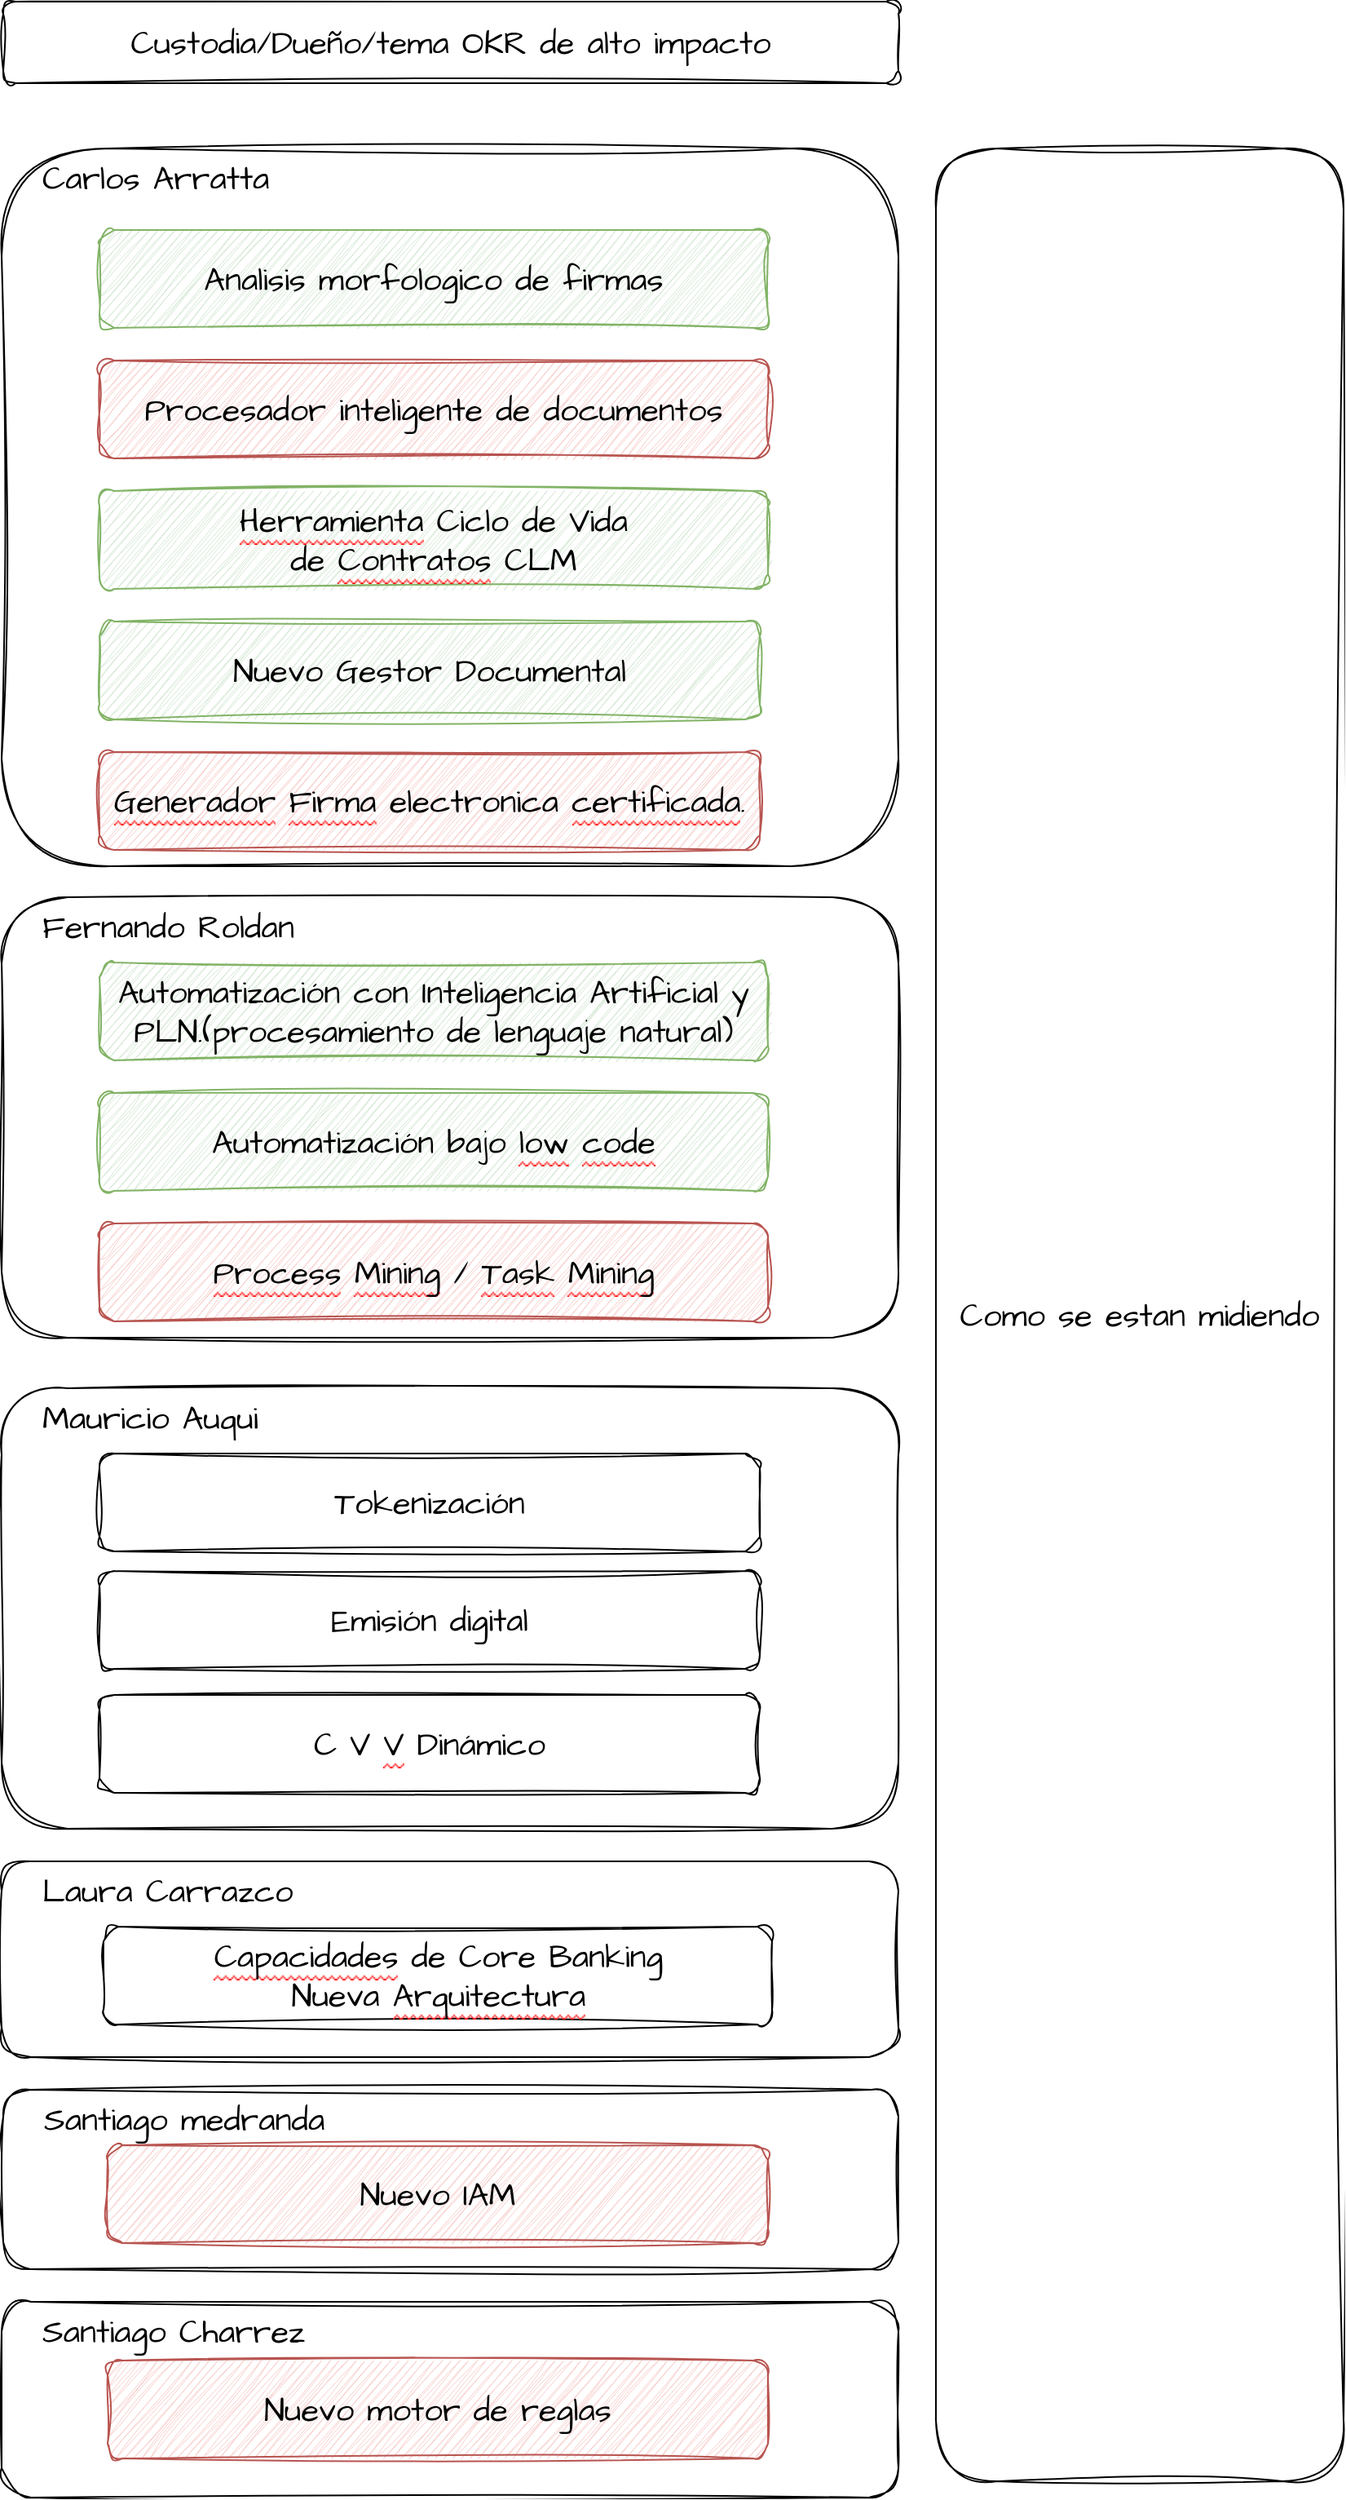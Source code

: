 <mxfile version="20.8.5" type="github" pages="2">
  <diagram id="6qL_FKRn-VJSjgMeZuZw" name="Custodia">
    <mxGraphModel dx="2211" dy="2137" grid="1" gridSize="10" guides="1" tooltips="1" connect="1" arrows="1" fold="1" page="1" pageScale="1" pageWidth="850" pageHeight="1100" math="0" shadow="0">
      <root>
        <mxCell id="0" />
        <mxCell id="1" parent="0" />
        <mxCell id="zCHwmClxqehuHZnsHQMJ-31" value="Santiago Charrez" style="rounded=1;whiteSpace=wrap;html=1;sketch=1;hachureGap=4;jiggle=2;curveFitting=1;fontFamily=Architects Daughter;fontSource=https%3A%2F%2Ffonts.googleapis.com%2Fcss%3Ffamily%3DArchitects%2BDaughter;fontSize=20;labelBackgroundColor=none;fillColor=default;strokeColor=default;align=left;verticalAlign=top;fontColor=#000000;spacingLeft=23;" parent="1" vertex="1">
          <mxGeometry x="20" y="330" width="550" height="120" as="geometry" />
        </mxCell>
        <mxCell id="zCHwmClxqehuHZnsHQMJ-27" value="Santiago medranda" style="rounded=1;whiteSpace=wrap;html=1;sketch=1;hachureGap=4;jiggle=2;curveFitting=1;fontFamily=Architects Daughter;fontSource=https%3A%2F%2Ffonts.googleapis.com%2Fcss%3Ffamily%3DArchitects%2BDaughter;fontSize=20;labelBackgroundColor=none;fillColor=default;strokeColor=default;align=left;verticalAlign=top;fontColor=#000000;spacingLeft=23;" parent="1" vertex="1">
          <mxGeometry x="21" y="200" width="549" height="110" as="geometry" />
        </mxCell>
        <mxCell id="zCHwmClxqehuHZnsHQMJ-26" value="Laura Carrazco" style="rounded=1;whiteSpace=wrap;html=1;sketch=1;hachureGap=4;jiggle=2;curveFitting=1;fontFamily=Architects Daughter;fontSource=https%3A%2F%2Ffonts.googleapis.com%2Fcss%3Ffamily%3DArchitects%2BDaughter;fontSize=20;labelBackgroundColor=none;fillColor=default;strokeColor=default;align=left;verticalAlign=top;fontColor=#000000;spacingLeft=23;" parent="1" vertex="1">
          <mxGeometry x="20" y="60" width="550" height="120" as="geometry" />
        </mxCell>
        <mxCell id="zCHwmClxqehuHZnsHQMJ-32" value="Mauricio Auqui" style="rounded=1;whiteSpace=wrap;html=1;sketch=1;hachureGap=4;jiggle=2;curveFitting=1;fontFamily=Architects Daughter;fontSource=https%3A%2F%2Ffonts.googleapis.com%2Fcss%3Ffamily%3DArchitects%2BDaughter;fontSize=20;fontColor=#000000;labelBackgroundColor=none;verticalAlign=top;align=left;spacingLeft=23;" parent="1" vertex="1">
          <mxGeometry x="20" y="-230" width="550" height="270" as="geometry" />
        </mxCell>
        <mxCell id="zCHwmClxqehuHZnsHQMJ-23" value="Fernando Roldan" style="rounded=1;whiteSpace=wrap;html=1;sketch=1;hachureGap=4;jiggle=2;curveFitting=1;fontFamily=Architects Daughter;fontSource=https%3A%2F%2Ffonts.googleapis.com%2Fcss%3Ffamily%3DArchitects%2BDaughter;fontSize=20;labelBackgroundColor=none;verticalAlign=top;align=left;fontColor=#000000;spacingLeft=23;" parent="1" vertex="1">
          <mxGeometry x="20" y="-531" width="550" height="270" as="geometry" />
        </mxCell>
        <mxCell id="zCHwmClxqehuHZnsHQMJ-18" value="Carlos Arratta" style="rounded=1;whiteSpace=wrap;html=1;sketch=1;hachureGap=4;jiggle=2;curveFitting=1;fontFamily=Architects Daughter;fontSource=https%3A%2F%2Ffonts.googleapis.com%2Fcss%3Ffamily%3DArchitects%2BDaughter;fontSize=20;fontColor=#000000;labelBackgroundColor=none;verticalAlign=top;align=left;spacingLeft=23;" parent="1" vertex="1">
          <mxGeometry x="20" y="-990" width="550" height="440" as="geometry" />
        </mxCell>
        <mxCell id="zCHwmClxqehuHZnsHQMJ-1" value="Analisis morfologico de firmas" style="rounded=1;whiteSpace=wrap;html=1;sketch=1;hachureGap=4;jiggle=2;curveFitting=1;fontFamily=Architects Daughter;fontSource=https%3A%2F%2Ffonts.googleapis.com%2Fcss%3Ffamily%3DArchitects%2BDaughter;fontSize=20;labelBackgroundColor=none;fillColor=#d5e8d4;strokeColor=#82b366;" parent="1" vertex="1">
          <mxGeometry x="80" y="-940" width="410" height="60" as="geometry" />
        </mxCell>
        <mxCell id="zCHwmClxqehuHZnsHQMJ-2" value="Procesador inteligente de documentos" style="text;whiteSpace=wrap;html=1;fontSize=20;fontFamily=Architects Daughter;align=center;verticalAlign=middle;fillColor=#f8cecc;strokeColor=#b85450;rounded=1;sketch=1;hachureGap=4;jiggle=2;curveFitting=1;fontSource=https%3A%2F%2Ffonts.googleapis.com%2Fcss%3Ffamily%3DArchitects%2BDaughter;labelBackgroundColor=none;" parent="1" vertex="1">
          <mxGeometry x="80" y="-860" width="410" height="60" as="geometry" />
        </mxCell>
        <mxCell id="zCHwmClxqehuHZnsHQMJ-3" value="&lt;span style=&quot;margin: 0px; padding: 0.01px 0px 0px; user-select: text; -webkit-user-drag: none; -webkit-tap-highlight-color: transparent; touch-action: pan-x pan-y; font-variant-numeric: normal; font-variant-east-asian: normal; letter-spacing: 0px; text-align: left; font-size: 20px; font-kerning: none; line-height: 10px; vertical-align: -0.01px;&quot; lang=&quot;EN-US&quot; class=&quot;TextRun SCXP16540684 BCX0&quot; data-contrast=&quot;none&quot; data-usefontface=&quot;false&quot;&gt;&lt;span style=&quot;margin: 0px; padding: 0px; user-select: text; -webkit-user-drag: none; -webkit-tap-highlight-color: transparent; touch-action: pan-x pan-y; background-repeat: repeat-x; background-position: left bottom; background-image: url(&amp;quot;data:image/gif;base64,R0lGODlhBQAEAJECAP////8AAAAAAAAAACH5BAEAAAIALAAAAAAFAAQAAAIIlGAXCCHrTCgAOw==&amp;quot;); border-bottom: 1px solid transparent; vertical-align: 0.01px; line-height: 0px; position: relative; font-size: 20px;&quot; class=&quot;SpellingError SCXP16540684 BCX0&quot;&gt;Herramienta&lt;/span&gt;&lt;/span&gt;&lt;span style=&quot;margin: 0px; padding: 0.01px 0px 0px; user-select: text; -webkit-user-drag: none; -webkit-tap-highlight-color: transparent; touch-action: pan-x pan-y; font-variant-numeric: normal; font-variant-east-asian: normal; letter-spacing: 0px; text-align: left; font-size: 20px; font-kerning: none; line-height: 10px; vertical-align: -0.01px;&quot; lang=&quot;EN-US&quot; class=&quot;TextRun SCXP16540684 BCX0&quot; data-contrast=&quot;none&quot; data-usefontface=&quot;false&quot;&gt;&lt;span style=&quot;margin: 0px; padding: 0px; user-select: text; -webkit-user-drag: none; -webkit-tap-highlight-color: transparent; touch-action: pan-x pan-y; vertical-align: 0.01px; line-height: 0px; position: relative; font-size: 20px;&quot; class=&quot;NormalTextRun SCXP16540684 BCX0&quot;&gt;&amp;nbsp;&lt;/span&gt;&lt;/span&gt;&lt;span style=&quot;margin: 0px; padding: 0.01px 0px 0px; user-select: text; -webkit-user-drag: none; -webkit-tap-highlight-color: transparent; touch-action: pan-x pan-y; font-variant-numeric: normal; font-variant-east-asian: normal; letter-spacing: 0px; text-align: left; font-size: 20px; font-kerning: none; line-height: 10px; vertical-align: -0.01px;&quot; lang=&quot;EN-US&quot; class=&quot;TextRun SCXP16540684 BCX0&quot; data-contrast=&quot;none&quot; data-usefontface=&quot;false&quot;&gt;&lt;span style=&quot;margin: 0px; padding: 0px; user-select: text; -webkit-user-drag: none; -webkit-tap-highlight-color: transparent; touch-action: pan-x pan-y; vertical-align: 0.01px; line-height: 0px; position: relative; font-size: 20px;&quot; class=&quot;NormalTextRun SCXP16540684 BCX0&quot;&gt;Ciclo&lt;/span&gt;&lt;/span&gt;&lt;span style=&quot;margin: 0px; padding: 0.01px 0px 0px; user-select: text; -webkit-user-drag: none; -webkit-tap-highlight-color: transparent; touch-action: pan-x pan-y; font-variant-numeric: normal; font-variant-east-asian: normal; letter-spacing: 0px; text-align: left; font-size: 20px; font-kerning: none; line-height: 10px; vertical-align: -0.01px;&quot; lang=&quot;EN-US&quot; class=&quot;TextRun SCXP16540684 BCX0&quot; data-contrast=&quot;none&quot; data-usefontface=&quot;false&quot;&gt;&lt;span style=&quot;margin: 0px; padding: 0px; user-select: text; -webkit-user-drag: none; -webkit-tap-highlight-color: transparent; touch-action: pan-x pan-y; vertical-align: 0.01px; line-height: 0px; position: relative; font-size: 20px;&quot; class=&quot;NormalTextRun SCXP16540684 BCX0&quot;&gt;&amp;nbsp;de Vida de&amp;nbsp;&lt;/span&gt;&lt;span style=&quot;margin: 0px; padding: 0px; user-select: text; -webkit-user-drag: none; -webkit-tap-highlight-color: transparent; touch-action: pan-x pan-y; background-repeat: repeat-x; background-position: left bottom; background-image: url(&amp;quot;data:image/gif;base64,R0lGODlhBQAEAJECAP////8AAAAAAAAAACH5BAEAAAIALAAAAAAFAAQAAAIIlGAXCCHrTCgAOw==&amp;quot;); border-bottom: 1px solid transparent; vertical-align: 0.01px; line-height: 0px; position: relative; font-size: 20px;&quot; class=&quot;SpellingError SCXP16540684 BCX0&quot;&gt;Contratos&lt;/span&gt;&lt;span style=&quot;margin: 0px; padding: 0px; user-select: text; -webkit-user-drag: none; -webkit-tap-highlight-color: transparent; touch-action: pan-x pan-y; vertical-align: 0.01px; line-height: 0px; position: relative; font-size: 20px;&quot; class=&quot;NormalTextRun SCXP16540684 BCX0&quot;&gt;&amp;nbsp;CLM&lt;/span&gt;&lt;/span&gt;&lt;span style=&quot;margin: 0px; padding: 0px; user-select: text; -webkit-user-drag: none; -webkit-tap-highlight-color: transparent; touch-action: pan-x pan-y; text-align: left; font-size: 20px; line-height: 0px;&quot; class=&quot;EOP SCXP16540684 BCX0&quot;&gt;​&lt;/span&gt;" style="rounded=1;whiteSpace=wrap;html=1;sketch=1;hachureGap=4;jiggle=2;curveFitting=1;fontFamily=Architects Daughter;fontSource=https%3A%2F%2Ffonts.googleapis.com%2Fcss%3Ffamily%3DArchitects%2BDaughter;fontSize=20;labelBackgroundColor=none;fillColor=#d5e8d4;strokeColor=#82b366;" parent="1" vertex="1">
          <mxGeometry x="80" y="-780" width="410" height="60" as="geometry" />
        </mxCell>
        <mxCell id="zCHwmClxqehuHZnsHQMJ-4" value="&lt;span style=&quot;border-color: var(--border-color); font-variant-numeric: normal; font-variant-east-asian: normal; letter-spacing: 0px; margin: 0px; padding: 0.01px 0px 0px; user-select: text; -webkit-user-drag: none; -webkit-tap-highlight-color: transparent; touch-action: pan-x pan-y; text-align: left; font-size: 20px; font-kerning: none; line-height: 10px; vertical-align: -0.01px;&quot; lang=&quot;ES-ES&quot; class=&quot;TextRun SCXP204502447 BCX0&quot; data-contrast=&quot;none&quot; data-usefontface=&quot;false&quot;&gt;&lt;span style=&quot;border-color: var(--border-color); margin: 0px; padding: 0px; user-select: text; -webkit-user-drag: none; -webkit-tap-highlight-color: transparent; touch-action: pan-x pan-y; vertical-align: 0.01px; line-height: 0px; position: relative; font-size: 20px;&quot; class=&quot;NormalTextRun SCXP204502447 BCX0&quot;&gt;Automatización con Inteligencia Artificial y PLN.(procesamiento de lenguaje natural)&lt;/span&gt;&lt;/span&gt;&lt;span style=&quot;border-color: var(--border-color); margin: 0px; padding: 0px; user-select: text; -webkit-user-drag: none; -webkit-tap-highlight-color: transparent; touch-action: pan-x pan-y; text-align: left; font-size: 20px; line-height: 0px;&quot; class=&quot;EOP SCXP204502447 BCX0&quot;&gt;​&lt;/span&gt;" style="rounded=1;whiteSpace=wrap;html=1;sketch=1;hachureGap=4;jiggle=2;curveFitting=1;fontFamily=Architects Daughter;fontSource=https%3A%2F%2Ffonts.googleapis.com%2Fcss%3Ffamily%3DArchitects%2BDaughter;fontSize=20;labelBackgroundColor=none;fillColor=#d5e8d4;strokeColor=#82b366;" parent="1" vertex="1">
          <mxGeometry x="80" y="-491" width="410" height="60" as="geometry" />
        </mxCell>
        <mxCell id="zCHwmClxqehuHZnsHQMJ-5" value="&lt;span style=&quot;border-color: var(--border-color); font-variant-numeric: normal; font-variant-east-asian: normal; letter-spacing: 0px; margin: 0px; padding: 0.01px 0px 0px; user-select: text; -webkit-user-drag: none; -webkit-tap-highlight-color: transparent; touch-action: pan-x pan-y; text-align: left; font-size: 20px; font-kerning: none; line-height: 10px; vertical-align: -0.01px;&quot; lang=&quot;ES-ES&quot; class=&quot;TextRun SCXP37964244 BCX0&quot; data-contrast=&quot;none&quot; data-usefontface=&quot;false&quot;&gt;&lt;span style=&quot;border-color: var(--border-color); margin: 0px; padding: 0px; user-select: text; -webkit-user-drag: none; -webkit-tap-highlight-color: transparent; touch-action: pan-x pan-y; vertical-align: 0.01px; line-height: 0px; position: relative; font-size: 20px;&quot; class=&quot;NormalTextRun SCXP37964244 BCX0&quot;&gt;Automatización bajo&lt;span style=&quot;border-color: var(--border-color); font-size: 20px;&quot;&gt;&amp;nbsp;&lt;/span&gt;&lt;/span&gt;&lt;/span&gt;&lt;span style=&quot;border-color: var(--border-color); font-variant-numeric: normal; font-variant-east-asian: normal; letter-spacing: 0px; margin: 0px; padding: 0.01px 0px 0px; user-select: text; -webkit-user-drag: none; -webkit-tap-highlight-color: transparent; touch-action: pan-x pan-y; text-align: left; font-size: 20px; font-kerning: none; line-height: 10px; vertical-align: -0.01px;&quot; lang=&quot;ES-ES&quot; class=&quot;TextRun SCXP37964244 BCX0&quot; data-contrast=&quot;none&quot; data-usefontface=&quot;false&quot;&gt;&lt;span style=&quot;border-bottom: 1px solid transparent; margin: 0px; padding: 0px; user-select: text; -webkit-user-drag: none; -webkit-tap-highlight-color: transparent; touch-action: pan-x pan-y; background-repeat: repeat-x; background-position: left bottom; background-image: url(&amp;quot;data:image/gif;base64,R0lGODlhBQAEAJECAP////8AAAAAAAAAACH5BAEAAAIALAAAAAAFAAQAAAIIlGAXCCHrTCgAOw==&amp;quot;); vertical-align: 0.01px; line-height: 0px; position: relative; font-size: 20px;&quot; class=&quot;SpellingError SCXP37964244 BCX0&quot;&gt;low&lt;/span&gt;&lt;/span&gt;&lt;span style=&quot;border-color: var(--border-color); font-variant-numeric: normal; font-variant-east-asian: normal; letter-spacing: 0px; margin: 0px; padding: 0.01px 0px 0px; user-select: text; -webkit-user-drag: none; -webkit-tap-highlight-color: transparent; touch-action: pan-x pan-y; text-align: left; font-size: 20px; font-kerning: none; line-height: 10px; vertical-align: -0.01px;&quot; lang=&quot;ES-ES&quot; class=&quot;TextRun SCXP37964244 BCX0&quot; data-contrast=&quot;none&quot; data-usefontface=&quot;false&quot;&gt;&lt;span style=&quot;border-color: var(--border-color); margin: 0px; padding: 0px; user-select: text; -webkit-user-drag: none; -webkit-tap-highlight-color: transparent; touch-action: pan-x pan-y; vertical-align: 0.01px; line-height: 0px; position: relative; font-size: 20px;&quot; class=&quot;NormalTextRun SCXP37964244 BCX0&quot;&gt;&lt;span style=&quot;border-color: var(--border-color); font-size: 20px;&quot;&gt;&amp;nbsp;&lt;/span&gt;&lt;/span&gt;&lt;/span&gt;&lt;span style=&quot;border-color: var(--border-color); font-variant-numeric: normal; font-variant-east-asian: normal; letter-spacing: 0px; margin: 0px; padding: 0.01px 0px 0px; user-select: text; -webkit-user-drag: none; -webkit-tap-highlight-color: transparent; touch-action: pan-x pan-y; text-align: left; font-size: 20px; font-kerning: none; line-height: 10px; vertical-align: -0.01px;&quot; lang=&quot;ES-ES&quot; class=&quot;TextRun SCXP37964244 BCX0&quot; data-contrast=&quot;none&quot; data-usefontface=&quot;false&quot;&gt;&lt;span style=&quot;border-bottom: 1px solid transparent; margin: 0px; padding: 0px; user-select: text; -webkit-user-drag: none; -webkit-tap-highlight-color: transparent; touch-action: pan-x pan-y; background-repeat: repeat-x; background-position: left bottom; background-image: url(&amp;quot;data:image/gif;base64,R0lGODlhBQAEAJECAP////8AAAAAAAAAACH5BAEAAAIALAAAAAAFAAQAAAIIlGAXCCHrTCgAOw==&amp;quot;); vertical-align: 0.01px; line-height: 0px; position: relative; font-size: 20px;&quot; class=&quot;SpellingError SCXP37964244 BCX0&quot;&gt;code&lt;/span&gt;&lt;/span&gt;&lt;span style=&quot;border-color: var(--border-color); margin: 0px; padding: 0px; user-select: text; -webkit-user-drag: none; -webkit-tap-highlight-color: transparent; touch-action: pan-x pan-y; text-align: left; font-size: 20px; line-height: 0px;&quot; class=&quot;EOP SCXP37964244 BCX0&quot;&gt;​&lt;/span&gt;" style="rounded=1;whiteSpace=wrap;html=1;sketch=1;hachureGap=4;jiggle=2;curveFitting=1;fontFamily=Architects Daughter;fontSource=https%3A%2F%2Ffonts.googleapis.com%2Fcss%3Ffamily%3DArchitects%2BDaughter;fontSize=20;labelBackgroundColor=none;fillColor=#d5e8d4;strokeColor=#82b366;" parent="1" vertex="1">
          <mxGeometry x="80" y="-411" width="410" height="60" as="geometry" />
        </mxCell>
        <mxCell id="zCHwmClxqehuHZnsHQMJ-6" value="&lt;span style=&quot;margin: 0px; padding: 0.01px 0px 0px; user-select: text; -webkit-user-drag: none; -webkit-tap-highlight-color: transparent; touch-action: pan-x pan-y; font-variant-numeric: normal; font-variant-east-asian: normal; letter-spacing: 0px; text-align: left; font-size: 20px; font-kerning: none; line-height: 10px; vertical-align: -0.01px;&quot; lang=&quot;ES-MX&quot; class=&quot;TextRun SCXP263970467 BCX0&quot; data-contrast=&quot;none&quot; data-usefontface=&quot;false&quot;&gt;&lt;span style=&quot;margin: 0px; padding: 0px; user-select: text; -webkit-user-drag: none; -webkit-tap-highlight-color: transparent; touch-action: pan-x pan-y; background-repeat: repeat-x; background-position: left bottom; background-image: url(&amp;quot;data:image/gif;base64,R0lGODlhBQAEAJECAP////8AAAAAAAAAACH5BAEAAAIALAAAAAAFAAQAAAIIlGAXCCHrTCgAOw==&amp;quot;); border-bottom: 1px solid transparent; vertical-align: 0.01px; line-height: 0px; position: relative; font-size: 20px;&quot; class=&quot;SpellingError SCXP263970467 BCX0&quot;&gt;Process&lt;/span&gt;&lt;/span&gt;&lt;span style=&quot;margin: 0px; padding: 0.01px 0px 0px; user-select: text; -webkit-user-drag: none; -webkit-tap-highlight-color: transparent; touch-action: pan-x pan-y; font-variant-numeric: normal; font-variant-east-asian: normal; letter-spacing: 0px; text-align: left; font-size: 20px; font-kerning: none; line-height: 10px; vertical-align: -0.01px;&quot; lang=&quot;ES-MX&quot; class=&quot;TextRun SCXP263970467 BCX0&quot; data-contrast=&quot;none&quot; data-usefontface=&quot;false&quot;&gt;&lt;span style=&quot;margin: 0px; padding: 0px; user-select: text; -webkit-user-drag: none; -webkit-tap-highlight-color: transparent; touch-action: pan-x pan-y; vertical-align: 0.01px; line-height: 0px; position: relative; font-size: 20px;&quot; class=&quot;NormalTextRun SCXP263970467 BCX0&quot;&gt;&amp;nbsp;&lt;/span&gt;&lt;/span&gt;&lt;span style=&quot;margin: 0px; padding: 0.01px 0px 0px; user-select: text; -webkit-user-drag: none; -webkit-tap-highlight-color: transparent; touch-action: pan-x pan-y; font-variant-numeric: normal; font-variant-east-asian: normal; letter-spacing: 0px; text-align: left; font-size: 20px; font-kerning: none; line-height: 10px; vertical-align: -0.01px;&quot; lang=&quot;ES-MX&quot; class=&quot;TextRun SCXP263970467 BCX0&quot; data-contrast=&quot;none&quot; data-usefontface=&quot;false&quot;&gt;&lt;span style=&quot;margin: 0px; padding: 0px; user-select: text; -webkit-user-drag: none; -webkit-tap-highlight-color: transparent; touch-action: pan-x pan-y; background-repeat: repeat-x; background-position: left bottom; background-image: url(&amp;quot;data:image/gif;base64,R0lGODlhBQAEAJECAP////8AAAAAAAAAACH5BAEAAAIALAAAAAAFAAQAAAIIlGAXCCHrTCgAOw==&amp;quot;); border-bottom: 1px solid transparent; vertical-align: 0.01px; line-height: 0px; position: relative; font-size: 20px;&quot; class=&quot;SpellingError SCXP263970467 BCX0&quot;&gt;Mining&lt;/span&gt;&lt;/span&gt;&lt;span style=&quot;margin: 0px; padding: 0.01px 0px 0px; user-select: text; -webkit-user-drag: none; -webkit-tap-highlight-color: transparent; touch-action: pan-x pan-y; font-variant-numeric: normal; font-variant-east-asian: normal; letter-spacing: 0px; text-align: left; font-size: 20px; font-kerning: none; line-height: 10px; vertical-align: -0.01px;&quot; lang=&quot;ES-MX&quot; class=&quot;TextRun SCXP263970467 BCX0&quot; data-contrast=&quot;none&quot; data-usefontface=&quot;false&quot;&gt;&lt;span style=&quot;margin: 0px; padding: 0px; user-select: text; -webkit-user-drag: none; -webkit-tap-highlight-color: transparent; touch-action: pan-x pan-y; vertical-align: 0.01px; line-height: 0px; position: relative; font-size: 20px;&quot; class=&quot;NormalTextRun SCXP263970467 BCX0&quot;&gt;&amp;nbsp;/&amp;nbsp;&lt;/span&gt;&lt;/span&gt;&lt;span style=&quot;margin: 0px; padding: 0.01px 0px 0px; user-select: text; -webkit-user-drag: none; -webkit-tap-highlight-color: transparent; touch-action: pan-x pan-y; font-variant-numeric: normal; font-variant-east-asian: normal; letter-spacing: 0px; text-align: left; font-size: 20px; font-kerning: none; line-height: 10px; vertical-align: -0.01px;&quot; lang=&quot;ES-MX&quot; class=&quot;TextRun SCXP263970467 BCX0&quot; data-contrast=&quot;none&quot; data-usefontface=&quot;false&quot;&gt;&lt;span style=&quot;margin: 0px; padding: 0px; user-select: text; -webkit-user-drag: none; -webkit-tap-highlight-color: transparent; touch-action: pan-x pan-y; background-repeat: repeat-x; background-position: left bottom; background-image: url(&amp;quot;data:image/gif;base64,R0lGODlhBQAEAJECAP////8AAAAAAAAAACH5BAEAAAIALAAAAAAFAAQAAAIIlGAXCCHrTCgAOw==&amp;quot;); border-bottom: 1px solid transparent; vertical-align: 0.01px; line-height: 0px; position: relative; font-size: 20px;&quot; class=&quot;SpellingError SCXP263970467 BCX0&quot;&gt;Task&lt;/span&gt;&lt;/span&gt;&lt;span style=&quot;margin: 0px; padding: 0.01px 0px 0px; user-select: text; -webkit-user-drag: none; -webkit-tap-highlight-color: transparent; touch-action: pan-x pan-y; font-variant-numeric: normal; font-variant-east-asian: normal; letter-spacing: 0px; text-align: left; font-size: 20px; font-kerning: none; line-height: 10px; vertical-align: -0.01px;&quot; lang=&quot;ES-MX&quot; class=&quot;TextRun SCXP263970467 BCX0&quot; data-contrast=&quot;none&quot; data-usefontface=&quot;false&quot;&gt;&lt;span style=&quot;margin: 0px; padding: 0px; user-select: text; -webkit-user-drag: none; -webkit-tap-highlight-color: transparent; touch-action: pan-x pan-y; vertical-align: 0.01px; line-height: 0px; position: relative; font-size: 20px;&quot; class=&quot;NormalTextRun SCXP263970467 BCX0&quot;&gt;&amp;nbsp;&lt;/span&gt;&lt;/span&gt;&lt;span style=&quot;margin: 0px; padding: 0.01px 0px 0px; user-select: text; -webkit-user-drag: none; -webkit-tap-highlight-color: transparent; touch-action: pan-x pan-y; font-variant-numeric: normal; font-variant-east-asian: normal; letter-spacing: 0px; text-align: left; font-size: 20px; font-kerning: none; line-height: 10px; vertical-align: -0.01px;&quot; lang=&quot;ES-MX&quot; class=&quot;TextRun SCXP263970467 BCX0&quot; data-contrast=&quot;none&quot; data-usefontface=&quot;false&quot;&gt;&lt;span style=&quot;margin: 0px; padding: 0px; user-select: text; -webkit-user-drag: none; -webkit-tap-highlight-color: transparent; touch-action: pan-x pan-y; background-repeat: repeat-x; background-position: left bottom; background-image: url(&amp;quot;data:image/gif;base64,R0lGODlhBQAEAJECAP////8AAAAAAAAAACH5BAEAAAIALAAAAAAFAAQAAAIIlGAXCCHrTCgAOw==&amp;quot;); border-bottom: 1px solid transparent; vertical-align: 0.01px; line-height: 0px; position: relative; font-size: 20px;&quot; class=&quot;SpellingError SCXP263970467 BCX0&quot;&gt;Mining&lt;/span&gt;&lt;/span&gt;&lt;span style=&quot;margin: 0px; padding: 0px; user-select: text; -webkit-user-drag: none; -webkit-tap-highlight-color: transparent; touch-action: pan-x pan-y; text-align: left; font-size: 20px; line-height: 0px;&quot; class=&quot;EOP SCXP263970467 BCX0&quot;&gt;​&lt;/span&gt;" style="rounded=1;whiteSpace=wrap;html=1;sketch=1;hachureGap=4;jiggle=2;curveFitting=1;fontFamily=Architects Daughter;fontSource=https%3A%2F%2Ffonts.googleapis.com%2Fcss%3Ffamily%3DArchitects%2BDaughter;fontSize=20;labelBackgroundColor=none;fillColor=#f8cecc;strokeColor=#b85450;" parent="1" vertex="1">
          <mxGeometry x="80" y="-331" width="410" height="60" as="geometry" />
        </mxCell>
        <mxCell id="zCHwmClxqehuHZnsHQMJ-7" value="&lt;span style=&quot;margin: 0px; padding: 0.01px 0px 0px; user-select: text; -webkit-user-drag: none; -webkit-tap-highlight-color: transparent; touch-action: pan-x pan-y; font-variant-numeric: normal; font-variant-east-asian: normal; letter-spacing: 0px; text-align: left; font-size: 20px; font-kerning: none; line-height: 10px; vertical-align: -0.01px;&quot; lang=&quot;EN-US&quot; class=&quot;TextRun SCXP249253817 BCX0&quot; data-contrast=&quot;none&quot; data-usefontface=&quot;false&quot;&gt;&lt;span style=&quot;margin: 0px; padding: 0px; user-select: text; -webkit-user-drag: none; -webkit-tap-highlight-color: transparent; touch-action: pan-x pan-y; background-repeat: repeat-x; background-position: left bottom; background-image: url(&amp;quot;data:image/gif;base64,R0lGODlhBQAEAJECAP////8AAAAAAAAAACH5BAEAAAIALAAAAAAFAAQAAAIIlGAXCCHrTCgAOw==&amp;quot;); border-bottom: 1px solid transparent; vertical-align: 0.01px; line-height: 0px; position: relative; font-size: 20px;&quot; class=&quot;SpellingError SCXP249253817 BCX0&quot;&gt;Capacidades&lt;/span&gt;&lt;/span&gt;&lt;span style=&quot;margin: 0px; padding: 0.01px 0px 0px; user-select: text; -webkit-user-drag: none; -webkit-tap-highlight-color: transparent; touch-action: pan-x pan-y; font-variant-numeric: normal; font-variant-east-asian: normal; letter-spacing: 0px; text-align: left; font-size: 20px; font-kerning: none; line-height: 10px; vertical-align: -0.01px;&quot; lang=&quot;EN-US&quot; class=&quot;TextRun SCXP249253817 BCX0&quot; data-contrast=&quot;none&quot; data-usefontface=&quot;false&quot;&gt;&lt;span style=&quot;margin: 0px; padding: 0px; user-select: text; -webkit-user-drag: none; -webkit-tap-highlight-color: transparent; touch-action: pan-x pan-y; vertical-align: 0.01px; line-height: 0px; position: relative; font-size: 20px;&quot; class=&quot;NormalTextRun SCXP249253817 BCX0&quot;&gt;&amp;nbsp;de Core Banking Nueva&amp;nbsp;&lt;/span&gt;&lt;span style=&quot;margin: 0px; padding: 0px; user-select: text; -webkit-user-drag: none; -webkit-tap-highlight-color: transparent; touch-action: pan-x pan-y; background-repeat: repeat-x; background-position: left bottom; background-image: url(&amp;quot;data:image/gif;base64,R0lGODlhBQAEAJECAP////8AAAAAAAAAACH5BAEAAAIALAAAAAAFAAQAAAIIlGAXCCHrTCgAOw==&amp;quot;); border-bottom: 1px solid transparent; vertical-align: 0.01px; line-height: 0px; position: relative; font-size: 20px;&quot; class=&quot;SpellingError SCXP249253817 BCX0&quot;&gt;Arquitectura&lt;/span&gt;&lt;/span&gt;&lt;span style=&quot;margin: 0px; padding: 0px; user-select: text; -webkit-user-drag: none; -webkit-tap-highlight-color: transparent; touch-action: pan-x pan-y; text-align: left; font-size: 20px; line-height: 0px;&quot; class=&quot;EOP SCXP249253817 BCX0&quot;&gt;​&lt;/span&gt;" style="rounded=1;whiteSpace=wrap;html=1;sketch=1;hachureGap=4;jiggle=2;curveFitting=1;fontFamily=Architects Daughter;fontSource=https%3A%2F%2Ffonts.googleapis.com%2Fcss%3Ffamily%3DArchitects%2BDaughter;fontSize=20;fontColor=#000000;labelBackgroundColor=none;" parent="1" vertex="1">
          <mxGeometry x="82.5" y="100" width="410" height="60" as="geometry" />
        </mxCell>
        <mxCell id="zCHwmClxqehuHZnsHQMJ-8" value="&lt;span style=&quot;margin: 0px; padding: 0.01px 0px 0px; user-select: text; -webkit-user-drag: none; -webkit-tap-highlight-color: transparent; touch-action: pan-x pan-y; font-variant-numeric: normal; font-variant-east-asian: normal; letter-spacing: 0px; text-align: left; font-size: 20px; font-kerning: none; line-height: 10px; vertical-align: -0.01px;&quot; lang=&quot;ES-ES&quot; class=&quot;TextRun SCXP138355457 BCX0&quot; data-contrast=&quot;none&quot; data-usefontface=&quot;false&quot;&gt;&lt;span style=&quot;margin: 0px; padding: 0px; user-select: text; -webkit-user-drag: none; -webkit-tap-highlight-color: transparent; touch-action: pan-x pan-y; vertical-align: 0.01px; line-height: 0px; position: relative; font-size: 20px;&quot; class=&quot;NormalTextRun SCXP138355457 BCX0&quot;&gt;Nuevo IAM&lt;/span&gt;&lt;/span&gt;&lt;span style=&quot;margin: 0px; padding: 0px; user-select: text; -webkit-user-drag: none; -webkit-tap-highlight-color: transparent; touch-action: pan-x pan-y; text-align: left; font-size: 20px; line-height: 0px;&quot; class=&quot;EOP SCXP138355457 BCX0&quot;&gt;​&lt;/span&gt;" style="rounded=1;whiteSpace=wrap;html=1;sketch=1;hachureGap=4;jiggle=2;curveFitting=1;fontFamily=Architects Daughter;fontSource=https%3A%2F%2Ffonts.googleapis.com%2Fcss%3Ffamily%3DArchitects%2BDaughter;fontSize=20;labelBackgroundColor=none;fillColor=#f8cecc;strokeColor=#b85450;" parent="1" vertex="1">
          <mxGeometry x="85" y="234" width="405" height="60" as="geometry" />
        </mxCell>
        <mxCell id="zCHwmClxqehuHZnsHQMJ-9" value="&lt;span style=&quot;margin: 0px; padding: 0.01px 0px 0px; user-select: text; -webkit-user-drag: none; -webkit-tap-highlight-color: transparent; touch-action: pan-x pan-y; font-variant-numeric: normal; font-variant-east-asian: normal; letter-spacing: 0px; text-align: left; font-size: 20px; font-kerning: none; line-height: 10px; vertical-align: -0.01px;&quot; lang=&quot;EN-US&quot; class=&quot;TextRun SCXP215410241 BCX0&quot; data-contrast=&quot;none&quot; data-usefontface=&quot;false&quot; data-scheme-color=&quot;@B55F00,8,18:75000&quot;&gt;&lt;span style=&quot;margin: 0px; padding: 0px; user-select: text; -webkit-user-drag: none; -webkit-tap-highlight-color: transparent; touch-action: pan-x pan-y; vertical-align: 0.01px; line-height: 0px; position: relative; font-size: 20px;&quot; class=&quot;NormalTextRun SCXP215410241 BCX0&quot;&gt;Nuevo Gestor Documental&lt;/span&gt;&lt;/span&gt;&lt;span style=&quot;margin: 0px; padding: 0px; user-select: text; -webkit-user-drag: none; -webkit-tap-highlight-color: transparent; touch-action: pan-x pan-y; text-align: left; font-size: 20px; line-height: 0px;&quot; class=&quot;EOP SCXP215410241 BCX0&quot;&gt;​&lt;/span&gt;" style="rounded=1;whiteSpace=wrap;html=1;sketch=1;hachureGap=4;jiggle=2;curveFitting=1;fontFamily=Architects Daughter;fontSource=https%3A%2F%2Ffonts.googleapis.com%2Fcss%3Ffamily%3DArchitects%2BDaughter;fontSize=20;labelBackgroundColor=none;fillColor=#d5e8d4;strokeColor=#82b366;" parent="1" vertex="1">
          <mxGeometry x="80" y="-700" width="405" height="60" as="geometry" />
        </mxCell>
        <mxCell id="zCHwmClxqehuHZnsHQMJ-10" value="&lt;span style=&quot;margin: 0px; padding: 0.01px 0px 0px; user-select: text; -webkit-user-drag: none; -webkit-tap-highlight-color: transparent; touch-action: pan-x pan-y; font-variant-numeric: normal; font-variant-east-asian: normal; letter-spacing: 0px; text-align: left; font-size: 20px; font-kerning: none; line-height: 10px; vertical-align: -0.01px;&quot; lang=&quot;EN-US&quot; class=&quot;TextRun SCXP170444952 BCX0&quot; data-contrast=&quot;none&quot; data-usefontface=&quot;false&quot; data-scheme-color=&quot;@B55F00,8,18:75000&quot;&gt;&lt;span style=&quot;margin: 0px; padding: 0px; user-select: text; -webkit-user-drag: none; -webkit-tap-highlight-color: transparent; touch-action: pan-x pan-y; background-repeat: repeat-x; background-position: left bottom; background-image: url(&amp;quot;data:image/gif;base64,R0lGODlhBQAEAJECAP////8AAAAAAAAAACH5BAEAAAIALAAAAAAFAAQAAAIIlGAXCCHrTCgAOw==&amp;quot;); border-bottom: 1px solid transparent; vertical-align: 0.01px; line-height: 0px; position: relative; font-size: 20px;&quot; class=&quot;SpellingError SCXP170444952 BCX0&quot;&gt;Generador&lt;/span&gt;&lt;/span&gt;&lt;span style=&quot;margin: 0px; padding: 0.01px 0px 0px; user-select: text; -webkit-user-drag: none; -webkit-tap-highlight-color: transparent; touch-action: pan-x pan-y; font-variant-numeric: normal; font-variant-east-asian: normal; letter-spacing: 0px; text-align: left; font-size: 20px; font-kerning: none; line-height: 10px; vertical-align: -0.01px;&quot; lang=&quot;EN-US&quot; class=&quot;TextRun SCXP170444952 BCX0&quot; data-contrast=&quot;none&quot; data-usefontface=&quot;false&quot; data-scheme-color=&quot;@B55F00,8,18:75000&quot;&gt;&lt;span style=&quot;margin: 0px; padding: 0px; user-select: text; -webkit-user-drag: none; -webkit-tap-highlight-color: transparent; touch-action: pan-x pan-y; vertical-align: 0.01px; line-height: 0px; position: relative; font-size: 20px;&quot; class=&quot;NormalTextRun SCXP170444952 BCX0&quot;&gt;&amp;nbsp;&lt;/span&gt;&lt;/span&gt;&lt;span style=&quot;margin: 0px; padding: 0.01px 0px 0px; user-select: text; -webkit-user-drag: none; -webkit-tap-highlight-color: transparent; touch-action: pan-x pan-y; font-variant-numeric: normal; font-variant-east-asian: normal; letter-spacing: 0px; text-align: left; font-size: 20px; font-kerning: none; line-height: 10px; vertical-align: -0.01px;&quot; lang=&quot;EN-US&quot; class=&quot;TextRun SCXP170444952 BCX0&quot; data-contrast=&quot;none&quot; data-usefontface=&quot;false&quot; data-scheme-color=&quot;@B55F00,8,18:75000&quot;&gt;&lt;span style=&quot;margin: 0px; padding: 0px; user-select: text; -webkit-user-drag: none; -webkit-tap-highlight-color: transparent; touch-action: pan-x pan-y; background-repeat: repeat-x; background-position: left bottom; background-image: url(&amp;quot;data:image/gif;base64,R0lGODlhBQAEAJECAP////8AAAAAAAAAACH5BAEAAAIALAAAAAAFAAQAAAIIlGAXCCHrTCgAOw==&amp;quot;); border-bottom: 1px solid transparent; vertical-align: 0.01px; line-height: 0px; position: relative; font-size: 20px;&quot; class=&quot;SpellingError SCXP170444952 BCX0&quot;&gt;Firma&lt;/span&gt;&lt;/span&gt;&lt;span style=&quot;margin: 0px; padding: 0.01px 0px 0px; user-select: text; -webkit-user-drag: none; -webkit-tap-highlight-color: transparent; touch-action: pan-x pan-y; font-variant-numeric: normal; font-variant-east-asian: normal; letter-spacing: 0px; text-align: left; font-size: 20px; font-kerning: none; line-height: 10px; vertical-align: -0.01px;&quot; lang=&quot;EN-US&quot; class=&quot;TextRun SCXP170444952 BCX0&quot; data-contrast=&quot;none&quot; data-usefontface=&quot;false&quot; data-scheme-color=&quot;@B55F00,8,18:75000&quot;&gt;&lt;span style=&quot;margin: 0px; padding: 0px; user-select: text; -webkit-user-drag: none; -webkit-tap-highlight-color: transparent; touch-action: pan-x pan-y; vertical-align: 0.01px; line-height: 0px; position: relative; font-size: 20px;&quot; class=&quot;NormalTextRun SCXP170444952 BCX0&quot;&gt;&amp;nbsp;electronica&amp;nbsp;&lt;/span&gt;&lt;/span&gt;&lt;span style=&quot;margin: 0px; padding: 0.01px 0px 0px; user-select: text; -webkit-user-drag: none; -webkit-tap-highlight-color: transparent; touch-action: pan-x pan-y; font-variant-numeric: normal; font-variant-east-asian: normal; letter-spacing: 0px; text-align: left; font-size: 20px; font-kerning: none; line-height: 10px; vertical-align: -0.01px;&quot; lang=&quot;EN-US&quot; class=&quot;TextRun SCXP170444952 BCX0&quot; data-contrast=&quot;none&quot; data-usefontface=&quot;false&quot; data-scheme-color=&quot;@B55F00,8,18:75000&quot;&gt;&lt;span style=&quot;margin: 0px; padding: 0px; user-select: text; -webkit-user-drag: none; -webkit-tap-highlight-color: transparent; touch-action: pan-x pan-y; background-repeat: repeat-x; background-position: left bottom; background-image: url(&amp;quot;data:image/gif;base64,R0lGODlhBQAEAJECAP////8AAAAAAAAAACH5BAEAAAIALAAAAAAFAAQAAAIIlGAXCCHrTCgAOw==&amp;quot;); border-bottom: 1px solid transparent; vertical-align: 0.01px; line-height: 0px; position: relative; font-size: 20px;&quot; class=&quot;SpellingError SCXP170444952 BCX0&quot;&gt;certificada&lt;/span&gt;&lt;/span&gt;&lt;span style=&quot;margin: 0px; padding: 0.01px 0px 0px; user-select: text; -webkit-user-drag: none; -webkit-tap-highlight-color: transparent; touch-action: pan-x pan-y; font-variant-numeric: normal; font-variant-east-asian: normal; letter-spacing: 0px; text-align: left; font-size: 20px; font-kerning: none; line-height: 10px; vertical-align: -0.01px;&quot; lang=&quot;EN-US&quot; class=&quot;TextRun SCXP170444952 BCX0&quot; data-contrast=&quot;none&quot; data-usefontface=&quot;false&quot; data-scheme-color=&quot;@B55F00,8,18:75000&quot;&gt;&lt;span style=&quot;margin: 0px; padding: 0px; user-select: text; -webkit-user-drag: none; -webkit-tap-highlight-color: transparent; touch-action: pan-x pan-y; vertical-align: 0.01px; line-height: 0px; position: relative; font-size: 20px;&quot; class=&quot;NormalTextRun SCXP170444952 BCX0&quot;&gt;.&lt;/span&gt;&lt;/span&gt;&lt;span style=&quot;margin: 0px; padding: 0px; user-select: text; -webkit-user-drag: none; -webkit-tap-highlight-color: transparent; touch-action: pan-x pan-y; text-align: left; font-size: 20px; line-height: 0px;&quot; class=&quot;EOP SCXP170444952 BCX0&quot;&gt;​&lt;/span&gt;" style="rounded=1;whiteSpace=wrap;html=1;sketch=1;hachureGap=4;jiggle=2;curveFitting=1;fontFamily=Architects Daughter;fontSource=https%3A%2F%2Ffonts.googleapis.com%2Fcss%3Ffamily%3DArchitects%2BDaughter;fontSize=20;labelBackgroundColor=none;fillColor=#f8cecc;strokeColor=#b85450;" parent="1" vertex="1">
          <mxGeometry x="80" y="-620" width="405" height="60" as="geometry" />
        </mxCell>
        <mxCell id="zCHwmClxqehuHZnsHQMJ-11" value="&lt;span style=&quot;margin: 0px; padding: 0.01px 0px 0px; user-select: text; -webkit-user-drag: none; -webkit-tap-highlight-color: transparent; touch-action: pan-x pan-y; font-variant-numeric: normal; font-variant-east-asian: normal; letter-spacing: 0px; text-align: left; font-size: 20px; font-kerning: none; line-height: 10px; vertical-align: -0.01px;&quot; lang=&quot;ES-MX&quot; class=&quot;TextRun SCXP256422290 BCX0&quot; data-contrast=&quot;none&quot; data-usefontface=&quot;false&quot;&gt;&lt;span style=&quot;margin: 0px; padding: 0px; user-select: text; -webkit-user-drag: none; -webkit-tap-highlight-color: transparent; touch-action: pan-x pan-y; vertical-align: 0.01px; line-height: 0px; position: relative; font-size: 20px;&quot; class=&quot;NormalTextRun SCXP256422290 BCX0&quot;&gt;Nuevo motor de reglas&lt;/span&gt;&lt;/span&gt;&lt;span style=&quot;margin: 0px; padding: 0px; user-select: text; -webkit-user-drag: none; -webkit-tap-highlight-color: transparent; touch-action: pan-x pan-y; text-align: left; font-size: 20px; line-height: 0px;&quot; class=&quot;EOP SCXP256422290 BCX0&quot;&gt;​&lt;/span&gt;" style="rounded=1;whiteSpace=wrap;html=1;sketch=1;hachureGap=4;jiggle=2;curveFitting=1;fontFamily=Architects Daughter;fontSource=https%3A%2F%2Ffonts.googleapis.com%2Fcss%3Ffamily%3DArchitects%2BDaughter;fontSize=20;labelBackgroundColor=none;fillColor=#f8cecc;strokeColor=#b85450;" parent="1" vertex="1">
          <mxGeometry x="85" y="366" width="405" height="60" as="geometry" />
        </mxCell>
        <mxCell id="zCHwmClxqehuHZnsHQMJ-12" value="&lt;span style=&quot;accent-color: auto; place-content: normal; place-items: normal; place-self: auto; alignment-baseline: auto; animation: 0s ease 0s 1 normal none running none; app-region: none; appearance: none; aspect-ratio: auto; backdrop-filter: none; backface-visibility: visible; background-image: none; background-position: 0% 0%; background-size: auto; background-repeat: repeat; background-attachment: scroll; background-origin: padding-box; background-clip: border-box; background-blend-mode: normal; baseline-shift: 0px; border-image: none 100% / 1 / 0 stretch; border-color: rgb(0, 0, 0); border-collapse: separate; border-end-end-radius: 0px; border-end-start-radius: 0px; border-width: 0px; border-style: none; border-spacing: 0px; border-start-end-radius: 0px; border-start-start-radius: 0px; border-radius: 0px; inset: auto; box-shadow: none; box-sizing: content-box; break-after: auto; break-before: auto; break-inside: auto; buffered-rendering: auto; caption-side: top; caret-color: rgb(0, 0, 0); clear: none; clip: auto; clip-path: none; clip-rule: nonzero; color-interpolation: srgb; color-interpolation-filters: linearrgb; color-rendering: auto; color-scheme: normal; columns: auto auto; column-fill: balance; gap: normal; column-rule: 0px none rgb(0, 0, 0); column-span: none; contain: none; contain-intrinsic-block-size: none; contain-intrinsic-size: none; contain-intrinsic-inline-size: none; container: none; content: normal; content-visibility: visible; counter-increment: none; counter-reset: none; counter-set: none; cursor: text; cx: 0px; cy: 0px; d: none; direction: ltr; display: inline; dominant-baseline: auto; empty-cells: show; fill: rgb(0, 0, 0); fill-opacity: 1; fill-rule: nonzero; filter: none; flex: 0 1 auto; flex-flow: row nowrap; float: none; flood-color: rgb(0, 0, 0); flood-opacity: 1; font-feature-settings: normal; font-kerning: none; font-optical-sizing: auto; font-palette: normal; font-size: 20px; font-stretch: 100%; font-synthesis: weight style small-caps; font-variant-ligatures: no-common-ligatures no-discretionary-ligatures no-historical-ligatures no-contextual; font-variant-numeric: normal; font-variant-east-asian: normal; font-variation-settings: normal; forced-color-adjust: auto; grid-area: auto / auto / auto / auto; grid: auto-flow auto / none; height: auto; hyphenate-character: auto; hyphens: manual; image-orientation: from-image; image-rendering: auto; inline-size: auto; inset-block: auto; inset-inline: auto; isolation: auto; lighting-color: rgb(255, 255, 255); line-height: 10px; list-style: outside none disc; margin: 0px; marker: none; mask: none; mask-type: luminance; max-height: none; max-width: none; min-height: 0px; min-width: 0px; mix-blend-mode: normal; object-fit: fill; object-position: 50% 50%; object-view-box: none; offset: none 0px auto 0deg; opacity: 1; order: 0; outline: rgb(0, 0, 0) none 0px; outline-offset: 0px; overflow: visible; overflow-anchor: auto; overflow-clip-margin: 0px; overflow-wrap: break-word; overscroll-behavior-block: auto; overscroll-behavior-inline: auto; overscroll-behavior: auto; padding: 0.01px 0px 0px; page: auto; paint-order: normal; perspective: none; perspective-origin: 0px 0px; pointer-events: all; position: static; quotes: auto; r: 0px; resize: none; rotate: none; ruby-position: over; rx: auto; ry: auto; scale: none; scroll-behavior: auto; scroll-margin-block: 0px; scroll-margin: 0px; scroll-margin-inline: 0px; scroll-padding-block: auto; scroll-padding: auto; scroll-padding-inline: auto; scroll-snap-align: none; scroll-snap-stop: normal; scroll-snap-type: none; scrollbar-gutter: auto; shape-image-threshold: 0; shape-margin: 0px; shape-outside: none; shape-rendering: auto; speak: normal; stop-color: rgb(0, 0, 0); stop-opacity: 1; stroke: none; stroke-dasharray: none; stroke-dashoffset: 0px; stroke-linecap: butt; stroke-linejoin: miter; stroke-miterlimit: 4; stroke-opacity: 1; stroke-width: 1px; tab-size: 8; table-layout: auto; text-align: left; text-align-last: auto; text-anchor: start; text-combine-upright: none; text-decoration-style: solid; text-decoration-color: rgb(0, 0, 0); text-decoration-skip-ink: none; text-emphasis: none rgb(0, 0, 0); text-emphasis-position: over; text-orientation: mixed; text-overflow: clip; text-rendering: auto; text-shadow: none; text-size-adjust: auto; text-underline-offset: auto; text-underline-position: auto; touch-action: pan-x pan-y; transform: none; transform-box: view-box; transform-origin: 0px 0px; transform-style: flat; transition: all 0s ease 0s; translate: none; unicode-bidi: normal; user-select: text; vector-effect: none; vertical-align: -0.01px; visibility: visible; border-block-end: 0px none rgb(0, 0, 0); border-block-start: 0px none rgb(0, 0, 0); border-inline-end: 0px none rgb(0, 0, 0); -webkit-border-image: none; border-inline-start: 0px none rgb(0, 0, 0); -webkit-box-align: stretch; -webkit-box-decoration-break: slice; -webkit-box-direction: normal; -webkit-box-flex: 0; -webkit-box-ordinal-group: 1; -webkit-box-orient: horizontal; -webkit-box-pack: start; -webkit-font-smoothing: auto; -webkit-highlight: none; -webkit-line-break: after-white-space; -webkit-locale: &amp;quot;en-US&amp;quot;; block-size: auto; margin-block: 0px; margin-inline: 0px; -webkit-mask-box-image-source: none; -webkit-mask-box-image-slice: 0 fill; -webkit-mask-box-image-width: auto; -webkit-mask-box-image-outset: 0; -webkit-mask-box-image-repeat: stretch; -webkit-mask: none 0% 0% / auto repeat border-box border-box; -webkit-mask-composite: source-over; max-block-size: none; max-inline-size: none; min-block-size: 0px; min-inline-size: 0px; padding-block: 0.01px 0px; padding-inline: 0px; -webkit-print-color-adjust: economy; -webkit-rtl-ordering: logical; -webkit-ruby-position: before; -webkit-tap-highlight-color: rgba(0, 0, 0, 0); -webkit-text-combine: none; -webkit-text-fill-color: rgb(0, 0, 0); -webkit-text-orientation: vertical-right; -webkit-text-security: none; -webkit-text-stroke-color: rgb(0, 0, 0); -webkit-user-drag: none; -webkit-user-modify: read-write; -webkit-writing-mode: horizontal-tb; width: auto; will-change: auto; word-break: normal; writing-mode: horizontal-tb; x: 0px; y: 0px; z-index: auto; zoom: 1;&quot; lang=&quot;EN-US&quot; class=&quot;TextRun SCXP247995841 BCX0&quot; data-contrast=&quot;none&quot; data-usefontface=&quot;false&quot;&gt;&lt;span style=&quot;vertical-align: 0.01px; line-height: 0px; position: relative; font-size: 20px;&quot; class=&quot;SpellingError SCXP247995841 BCX0&quot;&gt;Tokenización&lt;/span&gt;&lt;/span&gt;" style="rounded=1;whiteSpace=wrap;html=1;sketch=1;hachureGap=4;jiggle=2;curveFitting=1;fontFamily=Architects Daughter;fontSource=https%3A%2F%2Ffonts.googleapis.com%2Fcss%3Ffamily%3DArchitects%2BDaughter;fontSize=20;fontColor=#000000;labelBackgroundColor=none;" parent="1" vertex="1">
          <mxGeometry x="80" y="-190" width="405" height="60" as="geometry" />
        </mxCell>
        <mxCell id="zCHwmClxqehuHZnsHQMJ-13" value="&lt;span style=&quot;margin: 0px; padding: 0.01px 0px 0px; user-select: text; -webkit-user-drag: none; -webkit-tap-highlight-color: transparent; touch-action: pan-x pan-y; font-variant-numeric: normal; font-variant-east-asian: normal; letter-spacing: 0px; text-align: left; font-size: 20px; font-kerning: none; line-height: 10px; vertical-align: -0.01px;&quot; lang=&quot;ES-ES&quot; class=&quot;TextRun SCXP55534440 BCX0&quot; data-contrast=&quot;none&quot; data-usefontface=&quot;false&quot;&gt;&lt;span style=&quot;margin: 0px; padding: 0px; user-select: text; -webkit-user-drag: none; -webkit-tap-highlight-color: transparent; touch-action: pan-x pan-y; vertical-align: 0.01px; line-height: 0px; position: relative; font-size: 20px;&quot; class=&quot;NormalTextRun SCXP55534440 BCX0&quot;&gt;Emisión digital&lt;/span&gt;&lt;/span&gt;&lt;span style=&quot;margin: 0px; padding: 0px; user-select: text; -webkit-user-drag: none; -webkit-tap-highlight-color: transparent; touch-action: pan-x pan-y; text-align: left; font-size: 20px; line-height: 0px;&quot; class=&quot;EOP SCXP55534440 BCX0&quot;&gt;​&lt;/span&gt;" style="rounded=1;whiteSpace=wrap;html=1;sketch=1;hachureGap=4;jiggle=2;curveFitting=1;fontFamily=Architects Daughter;fontSource=https%3A%2F%2Ffonts.googleapis.com%2Fcss%3Ffamily%3DArchitects%2BDaughter;fontSize=20;fontColor=#000000;labelBackgroundColor=none;" parent="1" vertex="1">
          <mxGeometry x="80" y="-118" width="405" height="60" as="geometry" />
        </mxCell>
        <mxCell id="zCHwmClxqehuHZnsHQMJ-14" value="&lt;span style=&quot;margin: 0px; padding: 0.01px 0px 0px; user-select: text; -webkit-user-drag: none; -webkit-tap-highlight-color: transparent; touch-action: pan-x pan-y; font-variant-numeric: normal; font-variant-east-asian: normal; letter-spacing: 0px; text-align: left; font-size: 20px; font-kerning: none; line-height: 10px; vertical-align: -0.01px;&quot; lang=&quot;ES-ES&quot; class=&quot;TextRun SCXP144491287 BCX0&quot; data-contrast=&quot;none&quot; data-usefontface=&quot;false&quot;&gt;&lt;span style=&quot;margin: 0px; padding: 0px; user-select: text; -webkit-user-drag: none; -webkit-tap-highlight-color: transparent; touch-action: pan-x pan-y; vertical-align: 0.01px; line-height: 0px; position: relative; font-size: 20px;&quot; class=&quot;NormalTextRun SCXP144491287 BCX0&quot;&gt;C V&amp;nbsp;&lt;/span&gt;&lt;/span&gt;&lt;span style=&quot;margin: 0px; padding: 0.01px 0px 0px; user-select: text; -webkit-user-drag: none; -webkit-tap-highlight-color: transparent; touch-action: pan-x pan-y; font-variant-numeric: normal; font-variant-east-asian: normal; letter-spacing: 0px; text-align: left; font-size: 20px; font-kerning: none; line-height: 10px; vertical-align: -0.01px;&quot; lang=&quot;ES-ES&quot; class=&quot;TextRun SCXP144491287 BCX0&quot; data-contrast=&quot;none&quot; data-usefontface=&quot;false&quot;&gt;&lt;span style=&quot;margin: 0px; padding: 0px; user-select: text; -webkit-user-drag: none; -webkit-tap-highlight-color: transparent; touch-action: pan-x pan-y; background-repeat: repeat-x; background-position: left bottom; background-image: url(&amp;quot;data:image/gif;base64,R0lGODlhBQAEAJECAP////8AAAAAAAAAACH5BAEAAAIALAAAAAAFAAQAAAIIlGAXCCHrTCgAOw==&amp;quot;); border-bottom: 1px solid transparent; vertical-align: 0.01px; line-height: 0px; position: relative; font-size: 20px;&quot; class=&quot;SpellingError SCXP144491287 BCX0&quot;&gt;V&lt;/span&gt;&lt;/span&gt;&lt;span style=&quot;margin: 0px; padding: 0.01px 0px 0px; user-select: text; -webkit-user-drag: none; -webkit-tap-highlight-color: transparent; touch-action: pan-x pan-y; font-variant-numeric: normal; font-variant-east-asian: normal; letter-spacing: 0px; text-align: left; font-size: 20px; font-kerning: none; line-height: 10px; vertical-align: -0.01px;&quot; lang=&quot;ES-ES&quot; class=&quot;TextRun SCXP144491287 BCX0&quot; data-contrast=&quot;none&quot; data-usefontface=&quot;false&quot;&gt;&lt;span style=&quot;margin: 0px; padding: 0px; user-select: text; -webkit-user-drag: none; -webkit-tap-highlight-color: transparent; touch-action: pan-x pan-y; vertical-align: 0.01px; line-height: 0px; position: relative; font-size: 20px;&quot; class=&quot;NormalTextRun SCXP144491287 BCX0&quot;&gt;&amp;nbsp;Dinámico&lt;/span&gt;&lt;/span&gt;&lt;span style=&quot;margin: 0px; padding: 0px; user-select: text; -webkit-user-drag: none; -webkit-tap-highlight-color: transparent; touch-action: pan-x pan-y; text-align: left; font-size: 20px; line-height: 0px;&quot; class=&quot;EOP SCXP144491287 BCX0&quot;&gt;​&lt;/span&gt;" style="rounded=1;whiteSpace=wrap;html=1;sketch=1;hachureGap=4;jiggle=2;curveFitting=1;fontFamily=Architects Daughter;fontSource=https%3A%2F%2Ffonts.googleapis.com%2Fcss%3Ffamily%3DArchitects%2BDaughter;fontSize=20;fontColor=#000000;labelBackgroundColor=none;" parent="1" vertex="1">
          <mxGeometry x="80" y="-42" width="405" height="60" as="geometry" />
        </mxCell>
        <mxCell id="zCHwmClxqehuHZnsHQMJ-15" value="Como se estan midiendo" style="rounded=1;whiteSpace=wrap;html=1;sketch=1;hachureGap=4;jiggle=2;curveFitting=1;fontFamily=Architects Daughter;fontSource=https%3A%2F%2Ffonts.googleapis.com%2Fcss%3Ffamily%3DArchitects%2BDaughter;fontSize=20;" parent="1" vertex="1">
          <mxGeometry x="593" y="-990" width="250" height="1430" as="geometry" />
        </mxCell>
        <mxCell id="zCHwmClxqehuHZnsHQMJ-17" value="Custodia/Dueño/tema OKR de alto impacto" style="whiteSpace=wrap;html=1;fontSize=20;fontFamily=Architects Daughter;fontColor=#000000;rounded=1;sketch=1;hachureGap=4;jiggle=2;curveFitting=1;fontSource=https%3A%2F%2Ffonts.googleapis.com%2Fcss%3Ffamily%3DArchitects%2BDaughter;labelBackgroundColor=none;" parent="1" vertex="1">
          <mxGeometry x="21" y="-1080" width="549" height="50" as="geometry" />
        </mxCell>
      </root>
    </mxGraphModel>
  </diagram>
  <diagram name="POC" id="kqnXD6m9YXMOY7LqXLp8">
    <mxGraphModel dx="1106" dy="2719" grid="1" gridSize="10" guides="1" tooltips="1" connect="1" arrows="1" fold="1" page="1" pageScale="1" pageWidth="850" pageHeight="1100" math="0" shadow="0">
      <root>
        <mxCell id="_bcPP0k4VmUGyIp4uJ1w-0" />
        <mxCell id="_bcPP0k4VmUGyIp4uJ1w-1" parent="_bcPP0k4VmUGyIp4uJ1w-0" />
        <mxCell id="_bcPP0k4VmUGyIp4uJ1w-7" value="Santiago de Jesus Vargas" style="rounded=1;whiteSpace=wrap;html=1;sketch=1;hachureGap=4;jiggle=2;curveFitting=1;fontFamily=Architects Daughter;fontSource=https%3A%2F%2Ffonts.googleapis.com%2Fcss%3Ffamily%3DArchitects%2BDaughter;fontSize=20;fontColor=#000000;labelBackgroundColor=none;verticalAlign=top;align=left;spacingLeft=23;" parent="_bcPP0k4VmUGyIp4uJ1w-1" vertex="1">
          <mxGeometry x="20" y="-990" width="510" height="1200" as="geometry" />
        </mxCell>
        <UserObject label="Monese" link="https://pichincha-my.sharepoint.com/:f:/r/personal/svargasb_pichincha_com/Documents/Santiago/Nuevas%20Capacidades/Mis%20temas/2_POC/ANC_POC_Monese?csf=1&amp;web=1&amp;e=NTrSIB" id="_bcPP0k4VmUGyIp4uJ1w-8">
          <mxCell style="rounded=1;whiteSpace=wrap;html=1;sketch=1;hachureGap=4;jiggle=2;curveFitting=1;fontFamily=Architects Daughter;fontSource=https%3A%2F%2Ffonts.googleapis.com%2Fcss%3Ffamily%3DArchitects%2BDaughter;fontSize=20;fontColor=#000000;labelBackgroundColor=none;" parent="_bcPP0k4VmUGyIp4uJ1w-1" vertex="1">
            <mxGeometry x="80" y="-930" width="410" height="60" as="geometry" />
          </mxCell>
        </UserObject>
        <mxCell id="_bcPP0k4VmUGyIp4uJ1w-9" value="Biometria por voz" style="text;whiteSpace=wrap;html=1;fontSize=20;fontFamily=Architects Daughter;align=center;verticalAlign=middle;fillColor=default;strokeColor=default;rounded=1;sketch=1;hachureGap=4;jiggle=2;curveFitting=1;fontSource=https%3A%2F%2Ffonts.googleapis.com%2Fcss%3Ffamily%3DArchitects%2BDaughter;fontColor=#000000;labelBackgroundColor=none;" parent="_bcPP0k4VmUGyIp4uJ1w-1" vertex="1">
          <mxGeometry x="77.5" y="-540" width="410" height="60" as="geometry" />
        </mxCell>
        <mxCell id="_bcPP0k4VmUGyIp4uJ1w-10" value="&lt;div style=&quot;text-align: left;&quot;&gt;&lt;span style=&quot;background-color: initial;&quot;&gt;Biometria facial&lt;/span&gt;&lt;/div&gt;" style="rounded=1;whiteSpace=wrap;html=1;sketch=1;hachureGap=4;jiggle=2;curveFitting=1;fontFamily=Architects Daughter;fontSource=https%3A%2F%2Ffonts.googleapis.com%2Fcss%3Ffamily%3DArchitects%2BDaughter;fontSize=20;gradientColor=none;fontColor=#000000;labelBackgroundColor=none;" parent="_bcPP0k4VmUGyIp4uJ1w-1" vertex="1">
          <mxGeometry x="77.5" y="-460" width="410" height="60" as="geometry" />
        </mxCell>
        <mxCell id="_bcPP0k4VmUGyIp4uJ1w-12" value="&lt;div style=&quot;text-align: left;&quot;&gt;Mock Banca móvil&lt;/div&gt;" style="rounded=1;whiteSpace=wrap;html=1;sketch=1;hachureGap=4;jiggle=2;curveFitting=1;fontFamily=Architects Daughter;fontSource=https%3A%2F%2Ffonts.googleapis.com%2Fcss%3Ffamily%3DArchitects%2BDaughter;fontSize=20;fontColor=#000000;labelBackgroundColor=none;" parent="_bcPP0k4VmUGyIp4uJ1w-1" vertex="1">
          <mxGeometry x="80" y="-765" width="410" height="60" as="geometry" />
        </mxCell>
        <mxCell id="_bcPP0k4VmUGyIp4uJ1w-13" value="&lt;div style=&quot;text-align: left;&quot;&gt;Libreria Super APP&lt;/div&gt;" style="rounded=1;whiteSpace=wrap;html=1;sketch=1;hachureGap=4;jiggle=2;curveFitting=1;fontFamily=Architects Daughter;fontSource=https%3A%2F%2Ffonts.googleapis.com%2Fcss%3Ffamily%3DArchitects%2BDaughter;fontSize=20;fontColor=#000000;labelBackgroundColor=none;" parent="_bcPP0k4VmUGyIp4uJ1w-1" vertex="1">
          <mxGeometry x="80" y="-685" width="410" height="60" as="geometry" />
        </mxCell>
        <mxCell id="_bcPP0k4VmUGyIp4uJ1w-14" value="Smart contracts" style="rounded=1;whiteSpace=wrap;html=1;sketch=1;hachureGap=4;jiggle=2;curveFitting=1;fontFamily=Architects Daughter;fontSource=https%3A%2F%2Ffonts.googleapis.com%2Fcss%3Ffamily%3DArchitects%2BDaughter;fontSize=20;fontColor=#000000;labelBackgroundColor=none;" parent="_bcPP0k4VmUGyIp4uJ1w-1" vertex="1">
          <mxGeometry x="80" y="-156" width="400" height="60" as="geometry" />
        </mxCell>
        <mxCell id="_bcPP0k4VmUGyIp4uJ1w-15" value="ChatGPT" style="rounded=1;whiteSpace=wrap;html=1;sketch=1;hachureGap=4;jiggle=2;curveFitting=1;fontFamily=Architects Daughter;fontSource=https%3A%2F%2Ffonts.googleapis.com%2Fcss%3Ffamily%3DArchitects%2BDaughter;fontSize=20;fontColor=#000000;labelBackgroundColor=none;" parent="_bcPP0k4VmUGyIp4uJ1w-1" vertex="1">
          <mxGeometry x="77.5" y="-86" width="405" height="60" as="geometry" />
        </mxCell>
        <mxCell id="_bcPP0k4VmUGyIp4uJ1w-16" value="&lt;div style=&quot;text-align: left;&quot;&gt;&lt;span style=&quot;background-color: initial;&quot;&gt;Biometria de huellas&lt;/span&gt;&lt;/div&gt;" style="rounded=1;whiteSpace=wrap;html=1;sketch=1;hachureGap=4;jiggle=2;curveFitting=1;fontFamily=Architects Daughter;fontSource=https%3A%2F%2Ffonts.googleapis.com%2Fcss%3Ffamily%3DArchitects%2BDaughter;fontSize=20;fontColor=#000000;labelBackgroundColor=none;" parent="_bcPP0k4VmUGyIp4uJ1w-1" vertex="1">
          <mxGeometry x="77.5" y="-380" width="405" height="60" as="geometry" />
        </mxCell>
        <mxCell id="_bcPP0k4VmUGyIp4uJ1w-17" value="&lt;div style=&quot;text-align: left;&quot;&gt;&lt;span style=&quot;background-color: initial;&quot;&gt;Morfologia de firmas&lt;/span&gt;&lt;/div&gt;" style="rounded=1;whiteSpace=wrap;html=1;sketch=1;hachureGap=4;jiggle=2;curveFitting=1;fontFamily=Architects Daughter;fontSource=https%3A%2F%2Ffonts.googleapis.com%2Fcss%3Ffamily%3DArchitects%2BDaughter;fontSize=20;fontColor=#000000;labelBackgroundColor=none;" parent="_bcPP0k4VmUGyIp4uJ1w-1" vertex="1">
          <mxGeometry x="80" y="-855" width="405" height="60" as="geometry" />
        </mxCell>
        <mxCell id="_bcPP0k4VmUGyIp4uJ1w-19" value="&lt;span style=&quot;accent-color: auto; place-content: normal; place-items: normal; place-self: auto; alignment-baseline: auto; animation: 0s ease 0s 1 normal none running none; app-region: none; appearance: none; aspect-ratio: auto; backdrop-filter: none; backface-visibility: visible; background-image: none; background-position: 0% 0%; background-size: auto; background-repeat: repeat; background-attachment: scroll; background-origin: padding-box; background-clip: border-box; background-blend-mode: normal; baseline-shift: 0px; border-image: none 100% / 1 / 0 stretch; border-color: rgb(0, 0, 0); border-collapse: separate; border-end-end-radius: 0px; border-end-start-radius: 0px; border-width: 0px; border-style: none; border-spacing: 0px; border-start-end-radius: 0px; border-start-start-radius: 0px; border-radius: 0px; inset: auto; box-shadow: none; box-sizing: content-box; break-after: auto; break-before: auto; break-inside: auto; buffered-rendering: auto; caption-side: top; caret-color: rgb(0, 0, 0); clear: none; clip: auto; clip-path: none; clip-rule: nonzero; color-interpolation: srgb; color-interpolation-filters: linearrgb; color-rendering: auto; color-scheme: normal; columns: auto auto; column-fill: balance; gap: normal; column-rule: 0px none rgb(0, 0, 0); column-span: none; contain: none; contain-intrinsic-block-size: none; contain-intrinsic-size: none; contain-intrinsic-inline-size: none; container: none; content: normal; content-visibility: visible; counter-increment: none; counter-reset: none; counter-set: none; cursor: text; cx: 0px; cy: 0px; d: none; direction: ltr; display: inline; dominant-baseline: auto; empty-cells: show; fill: rgb(0, 0, 0); fill-opacity: 1; fill-rule: nonzero; filter: none; flex: 0 1 auto; flex-flow: row nowrap; float: none; flood-color: rgb(0, 0, 0); flood-opacity: 1; font-feature-settings: normal; font-kerning: none; font-optical-sizing: auto; font-palette: normal; font-size: 20px; font-stretch: 100%; font-synthesis: weight style small-caps; font-variant-ligatures: no-common-ligatures no-discretionary-ligatures no-historical-ligatures no-contextual; font-variant-numeric: normal; font-variant-east-asian: normal; font-variation-settings: normal; forced-color-adjust: auto; grid-area: auto / auto / auto / auto; grid: auto-flow auto / none; height: auto; hyphenate-character: auto; hyphens: manual; image-orientation: from-image; image-rendering: auto; inline-size: auto; inset-block: auto; inset-inline: auto; isolation: auto; lighting-color: rgb(255, 255, 255); line-height: 10px; list-style: outside none disc; margin: 0px; marker: none; mask: none; mask-type: luminance; max-height: none; max-width: none; min-height: 0px; min-width: 0px; mix-blend-mode: normal; object-fit: fill; object-position: 50% 50%; object-view-box: none; offset: none 0px auto 0deg; opacity: 1; order: 0; outline: rgb(0, 0, 0) none 0px; outline-offset: 0px; overflow: visible; overflow-anchor: auto; overflow-clip-margin: 0px; overflow-wrap: break-word; overscroll-behavior-block: auto; overscroll-behavior-inline: auto; overscroll-behavior: auto; padding: 0.01px 0px 0px; page: auto; paint-order: normal; perspective: none; perspective-origin: 0px 0px; pointer-events: all; position: static; quotes: auto; r: 0px; resize: none; rotate: none; ruby-position: over; rx: auto; ry: auto; scale: none; scroll-behavior: auto; scroll-margin-block: 0px; scroll-margin: 0px; scroll-margin-inline: 0px; scroll-padding-block: auto; scroll-padding: auto; scroll-padding-inline: auto; scroll-snap-align: none; scroll-snap-stop: normal; scroll-snap-type: none; scrollbar-gutter: auto; shape-image-threshold: 0; shape-margin: 0px; shape-outside: none; shape-rendering: auto; speak: normal; stop-color: rgb(0, 0, 0); stop-opacity: 1; stroke: none; stroke-dasharray: none; stroke-dashoffset: 0px; stroke-linecap: butt; stroke-linejoin: miter; stroke-miterlimit: 4; stroke-opacity: 1; stroke-width: 1px; tab-size: 8; table-layout: auto; text-align: left; text-align-last: auto; text-anchor: start; text-combine-upright: none; text-decoration-style: solid; text-decoration-color: rgb(0, 0, 0); text-decoration-skip-ink: none; text-emphasis: none rgb(0, 0, 0); text-emphasis-position: over; text-orientation: mixed; text-overflow: clip; text-rendering: auto; text-shadow: none; text-size-adjust: auto; text-underline-offset: auto; text-underline-position: auto; touch-action: pan-x pan-y; transform: none; transform-box: view-box; transform-origin: 0px 0px; transform-style: flat; transition: all 0s ease 0s; translate: none; unicode-bidi: normal; user-select: text; vector-effect: none; vertical-align: -0.01px; visibility: visible; border-block-end: 0px none rgb(0, 0, 0); border-block-start: 0px none rgb(0, 0, 0); border-inline-end: 0px none rgb(0, 0, 0); -webkit-border-image: none; border-inline-start: 0px none rgb(0, 0, 0); -webkit-box-align: stretch; -webkit-box-decoration-break: slice; -webkit-box-direction: normal; -webkit-box-flex: 0; -webkit-box-ordinal-group: 1; -webkit-box-orient: horizontal; -webkit-box-pack: start; -webkit-font-smoothing: auto; -webkit-highlight: none; -webkit-line-break: after-white-space; -webkit-locale: &amp;quot;en-US&amp;quot;; block-size: auto; margin-block: 0px; margin-inline: 0px; -webkit-mask-box-image-source: none; -webkit-mask-box-image-slice: 0 fill; -webkit-mask-box-image-width: auto; -webkit-mask-box-image-outset: 0; -webkit-mask-box-image-repeat: stretch; -webkit-mask: none 0% 0% / auto repeat border-box border-box; -webkit-mask-composite: source-over; max-block-size: none; max-inline-size: none; min-block-size: 0px; min-inline-size: 0px; padding-block: 0.01px 0px; padding-inline: 0px; -webkit-print-color-adjust: economy; -webkit-rtl-ordering: logical; -webkit-ruby-position: before; -webkit-tap-highlight-color: rgba(0, 0, 0, 0); -webkit-text-combine: none; -webkit-text-fill-color: rgb(0, 0, 0); -webkit-text-orientation: vertical-right; -webkit-text-security: none; -webkit-text-stroke-color: rgb(0, 0, 0); -webkit-user-drag: none; -webkit-user-modify: read-write; -webkit-writing-mode: horizontal-tb; width: auto; will-change: auto; word-break: normal; writing-mode: horizontal-tb; x: 0px; y: 0px; z-index: auto; zoom: 1;&quot; lang=&quot;EN-US&quot; class=&quot;TextRun SCXP247995841 BCX0&quot; data-contrast=&quot;none&quot; data-usefontface=&quot;false&quot;&gt;&lt;span style=&quot;vertical-align: 0.01px; line-height: 0px; position: relative; font-size: 20px;&quot; class=&quot;SpellingError SCXP247995841 BCX0&quot;&gt;QR&lt;/span&gt;&lt;/span&gt;" style="rounded=1;whiteSpace=wrap;html=1;sketch=1;hachureGap=4;jiggle=2;curveFitting=1;fontFamily=Architects Daughter;fontSource=https%3A%2F%2Ffonts.googleapis.com%2Fcss%3Ffamily%3DArchitects%2BDaughter;fontSize=20;fontColor=#000000;labelBackgroundColor=none;" parent="_bcPP0k4VmUGyIp4uJ1w-1" vertex="1">
          <mxGeometry x="80" y="-610" width="405" height="60" as="geometry" />
        </mxCell>
        <mxCell id="_bcPP0k4VmUGyIp4uJ1w-20" value="VSTS para equipos agiles" style="rounded=1;whiteSpace=wrap;html=1;sketch=1;hachureGap=4;jiggle=2;curveFitting=1;fontFamily=Architects Daughter;fontSource=https%3A%2F%2Ffonts.googleapis.com%2Fcss%3Ffamily%3DArchitects%2BDaughter;fontSize=20;fontColor=#000000;labelBackgroundColor=none;" parent="_bcPP0k4VmUGyIp4uJ1w-1" vertex="1">
          <mxGeometry x="80" y="-306" width="405" height="60" as="geometry" />
        </mxCell>
        <mxCell id="_bcPP0k4VmUGyIp4uJ1w-21" value="FFLAGS" style="rounded=1;whiteSpace=wrap;html=1;sketch=1;hachureGap=4;jiggle=2;curveFitting=1;fontFamily=Architects Daughter;fontSource=https%3A%2F%2Ffonts.googleapis.com%2Fcss%3Ffamily%3DArchitects%2BDaughter;fontSize=20;fontColor=#000000;labelBackgroundColor=none;" parent="_bcPP0k4VmUGyIp4uJ1w-1" vertex="1">
          <mxGeometry x="80" y="-230" width="405" height="60" as="geometry" />
        </mxCell>
        <mxCell id="_bcPP0k4VmUGyIp4uJ1w-22" value="Azure devops" style="rounded=1;whiteSpace=wrap;html=1;sketch=1;hachureGap=4;jiggle=2;curveFitting=1;fontFamily=Architects Daughter;fontSource=https%3A%2F%2Ffonts.googleapis.com%2Fcss%3Ffamily%3DArchitects%2BDaughter;fontSize=20;" parent="_bcPP0k4VmUGyIp4uJ1w-1" vertex="1">
          <mxGeometry x="590" y="-980" width="350" height="90" as="geometry" />
        </mxCell>
        <mxCell id="_bcPP0k4VmUGyIp4uJ1w-23" value="&lt;font style=&quot;font-size: 26px;&quot;&gt;2023&lt;/font&gt;" style="whiteSpace=wrap;html=1;fontSize=20;fontFamily=Architects Daughter;fontColor=#000000;rounded=1;sketch=1;hachureGap=4;jiggle=2;curveFitting=1;fontSource=https%3A%2F%2Ffonts.googleapis.com%2Fcss%3Ffamily%3DArchitects%2BDaughter;labelBackgroundColor=none;" parent="_bcPP0k4VmUGyIp4uJ1w-1" vertex="1">
          <mxGeometry x="17.5" y="-1120" width="520" height="50" as="geometry" />
        </mxCell>
        <UserObject label="(Portafolio backlog)" link="https://learn.microsoft.com/en-us/azure/devops/boards/work-items/guidance/agile-process-workflow?view=azure-devops" id="BzRKbqC-d9Z4UfPbNkjI-1">
          <mxCell style="rounded=1;whiteSpace=wrap;html=1;sketch=1;hachureGap=4;jiggle=2;curveFitting=1;fontFamily=Architects Daughter;fontSource=https%3A%2F%2Ffonts.googleapis.com%2Fcss%3Ffamily%3DArchitects%2BDaughter;fontSize=20;align=left;verticalAlign=top;spacingLeft=9;" parent="_bcPP0k4VmUGyIp4uJ1w-1" vertex="1">
            <mxGeometry x="590" y="-880" width="360" height="320" as="geometry" />
          </mxCell>
        </UserObject>
        <mxCell id="BzRKbqC-d9Z4UfPbNkjI-8" style="edgeStyle=orthogonalEdgeStyle;rounded=0;sketch=1;hachureGap=4;jiggle=2;curveFitting=1;orthogonalLoop=1;jettySize=auto;html=1;entryX=0;entryY=0.5;entryDx=0;entryDy=0;fontFamily=Architects Daughter;fontSource=https%3A%2F%2Ffonts.googleapis.com%2Fcss%3Ffamily%3DArchitects%2BDaughter;fontSize=16;" parent="_bcPP0k4VmUGyIp4uJ1w-1" source="BzRKbqC-d9Z4UfPbNkjI-2" target="BzRKbqC-d9Z4UfPbNkjI-5" edge="1">
          <mxGeometry relative="1" as="geometry" />
        </mxCell>
        <mxCell id="BzRKbqC-d9Z4UfPbNkjI-2" value="Epic" style="rounded=1;whiteSpace=wrap;html=1;sketch=1;hachureGap=4;jiggle=2;curveFitting=1;fontFamily=Architects Daughter;fontSource=https%3A%2F%2Ffonts.googleapis.com%2Fcss%3Ffamily%3DArchitects%2BDaughter;fontSize=20;align=left;verticalAlign=top;fillColor=#ff7b01;" parent="_bcPP0k4VmUGyIp4uJ1w-1" vertex="1">
          <mxGeometry x="610" y="-830" width="50" height="40" as="geometry" />
        </mxCell>
        <mxCell id="BzRKbqC-d9Z4UfPbNkjI-9" style="edgeStyle=orthogonalEdgeStyle;rounded=0;sketch=1;hachureGap=4;jiggle=2;curveFitting=1;orthogonalLoop=1;jettySize=auto;html=1;entryX=0;entryY=0.5;entryDx=0;entryDy=0;fontFamily=Architects Daughter;fontSource=https%3A%2F%2Ffonts.googleapis.com%2Fcss%3Ffamily%3DArchitects%2BDaughter;fontSize=16;" parent="_bcPP0k4VmUGyIp4uJ1w-1" source="BzRKbqC-d9Z4UfPbNkjI-5" target="BzRKbqC-d9Z4UfPbNkjI-6" edge="1">
          <mxGeometry relative="1" as="geometry" />
        </mxCell>
        <mxCell id="BzRKbqC-d9Z4UfPbNkjI-5" value="Feature" style="rounded=1;whiteSpace=wrap;html=1;sketch=1;hachureGap=4;jiggle=2;curveFitting=1;fontFamily=Architects Daughter;fontSource=https%3A%2F%2Ffonts.googleapis.com%2Fcss%3Ffamily%3DArchitects%2BDaughter;fontSize=20;align=left;verticalAlign=top;fillColor=#b062ff;" parent="_bcPP0k4VmUGyIp4uJ1w-1" vertex="1">
          <mxGeometry x="660" y="-780" width="85" height="38.56" as="geometry" />
        </mxCell>
        <mxCell id="BzRKbqC-d9Z4UfPbNkjI-10" style="edgeStyle=orthogonalEdgeStyle;rounded=0;sketch=1;hachureGap=4;jiggle=2;curveFitting=1;orthogonalLoop=1;jettySize=auto;html=1;entryX=0;entryY=0.5;entryDx=0;entryDy=0;fontFamily=Architects Daughter;fontSource=https%3A%2F%2Ffonts.googleapis.com%2Fcss%3Ffamily%3DArchitects%2BDaughter;fontSize=16;" parent="_bcPP0k4VmUGyIp4uJ1w-1" source="BzRKbqC-d9Z4UfPbNkjI-6" target="BzRKbqC-d9Z4UfPbNkjI-7" edge="1">
          <mxGeometry relative="1" as="geometry" />
        </mxCell>
        <mxCell id="BzRKbqC-d9Z4UfPbNkjI-6" value="User History" style="rounded=1;whiteSpace=wrap;html=1;sketch=1;hachureGap=4;jiggle=2;curveFitting=1;fontFamily=Architects Daughter;fontSource=https%3A%2F%2Ffonts.googleapis.com%2Fcss%3Ffamily%3DArchitects%2BDaughter;fontSize=20;align=left;verticalAlign=top;fillColor=#08a2e8;" parent="_bcPP0k4VmUGyIp4uJ1w-1" vertex="1">
          <mxGeometry x="730" y="-730" width="130" height="30" as="geometry" />
        </mxCell>
        <mxCell id="BzRKbqC-d9Z4UfPbNkjI-7" value="Task" style="rounded=1;whiteSpace=wrap;html=1;sketch=1;hachureGap=4;jiggle=2;curveFitting=1;fontFamily=Architects Daughter;fontSource=https%3A%2F%2Ffonts.googleapis.com%2Fcss%3Ffamily%3DArchitects%2BDaughter;fontSize=20;align=left;verticalAlign=top;fillColor=#fff203;" parent="_bcPP0k4VmUGyIp4uJ1w-1" vertex="1">
          <mxGeometry x="830" y="-685" width="60" height="30" as="geometry" />
        </mxCell>
        <mxCell id="Z2laQgp5YLbhHWAr0X5D-1" value="" style="endArrow=none;html=1;rounded=0;sketch=1;hachureGap=4;jiggle=2;curveFitting=1;fontFamily=Architects Daughter;fontSource=https%3A%2F%2Ffonts.googleapis.com%2Fcss%3Ffamily%3DArchitects%2BDaughter;fontSize=16;exitX=1;exitY=0.75;exitDx=0;exitDy=0;" parent="_bcPP0k4VmUGyIp4uJ1w-1" source="BzRKbqC-d9Z4UfPbNkjI-1" edge="1">
          <mxGeometry width="50" height="50" relative="1" as="geometry">
            <mxPoint x="660" y="-580" as="sourcePoint" />
            <mxPoint x="590" y="-640" as="targetPoint" />
          </mxGeometry>
        </mxCell>
        <mxCell id="Z2laQgp5YLbhHWAr0X5D-2" value="Issue" style="rounded=1;whiteSpace=wrap;html=1;sketch=1;hachureGap=4;jiggle=2;curveFitting=1;fontFamily=Architects Daughter;fontSource=https%3A%2F%2Ffonts.googleapis.com%2Fcss%3Ffamily%3DArchitects%2BDaughter;fontSize=20;fillColor=#ff7b01;" parent="_bcPP0k4VmUGyIp4uJ1w-1" vertex="1">
          <mxGeometry x="735" y="-625" width="70" height="35" as="geometry" />
        </mxCell>
        <mxCell id="yZ4pchrFguocry5lFTjv-1" value="Product backlog" style="text;html=1;strokeColor=none;fillColor=none;align=center;verticalAlign=middle;whiteSpace=wrap;rounded=0;sketch=1;hachureGap=4;jiggle=2;curveFitting=1;fontFamily=Architects Daughter;fontSource=https%3A%2F%2Ffonts.googleapis.com%2Fcss%3Ffamily%3DArchitects%2BDaughter;fontSize=20;" parent="_bcPP0k4VmUGyIp4uJ1w-1" vertex="1">
          <mxGeometry x="600" y="-730" width="80" height="50" as="geometry" />
        </mxCell>
        <mxCell id="yZ4pchrFguocry5lFTjv-2" value="" style="endArrow=none;html=1;rounded=0;sketch=1;hachureGap=4;jiggle=2;curveFitting=1;fontFamily=Architects Daughter;fontSource=https%3A%2F%2Ffonts.googleapis.com%2Fcss%3Ffamily%3DArchitects%2BDaughter;fontSize=16;exitX=1;exitY=0.75;exitDx=0;exitDy=0;" parent="_bcPP0k4VmUGyIp4uJ1w-1" edge="1">
          <mxGeometry width="50" height="50" relative="1" as="geometry">
            <mxPoint x="950.0" y="-735.48" as="sourcePoint" />
            <mxPoint x="590" y="-735.48" as="targetPoint" />
          </mxGeometry>
        </mxCell>
        <mxCell id="yZ4pchrFguocry5lFTjv-3" value="Issue tracking" style="text;html=1;strokeColor=none;fillColor=none;align=center;verticalAlign=middle;whiteSpace=wrap;rounded=0;sketch=1;hachureGap=4;jiggle=2;curveFitting=1;fontFamily=Architects Daughter;fontSource=https%3A%2F%2Ffonts.googleapis.com%2Fcss%3Ffamily%3DArchitects%2BDaughter;fontSize=20;" parent="_bcPP0k4VmUGyIp4uJ1w-1" vertex="1">
          <mxGeometry x="590" y="-632.5" width="140" height="50" as="geometry" />
        </mxCell>
        <mxCell id="yZ4pchrFguocry5lFTjv-4" value="PowerAPPS" style="rounded=1;whiteSpace=wrap;html=1;sketch=1;hachureGap=4;jiggle=2;curveFitting=1;fontFamily=Architects Daughter;fontSource=https%3A%2F%2Ffonts.googleapis.com%2Fcss%3Ffamily%3DArchitects%2BDaughter;fontSize=20;fontColor=#000000;labelBackgroundColor=none;" parent="_bcPP0k4VmUGyIp4uJ1w-1" vertex="1">
          <mxGeometry x="75" width="405" height="60" as="geometry" />
        </mxCell>
        <mxCell id="ZHQU7EYq-Hqh0nlVryTd-0" value="POC/POT/Pilotos/Investigaciones" style="whiteSpace=wrap;html=1;fontSize=20;fontFamily=Architects Daughter;fontColor=#000000;rounded=1;sketch=1;hachureGap=4;jiggle=2;curveFitting=1;fontSource=https%3A%2F%2Ffonts.googleapis.com%2Fcss%3Ffamily%3DArchitects%2BDaughter;labelBackgroundColor=none;" vertex="1" parent="_bcPP0k4VmUGyIp4uJ1w-1">
          <mxGeometry x="20" y="-1055" width="510" height="50" as="geometry" />
        </mxCell>
        <mxCell id="sVlqsdVPUNlwSMtkgQIZ-0" value="Informe de tendencias" style="rounded=1;whiteSpace=wrap;html=1;sketch=1;hachureGap=4;jiggle=2;curveFitting=1;fontFamily=Architects Daughter;fontSource=https%3A%2F%2Ffonts.googleapis.com%2Fcss%3Ffamily%3DArchitects%2BDaughter;fontSize=20;fontColor=#000000;labelBackgroundColor=none;" vertex="1" parent="_bcPP0k4VmUGyIp4uJ1w-1">
          <mxGeometry x="73.5" y="74" width="405" height="60" as="geometry" />
        </mxCell>
      </root>
    </mxGraphModel>
  </diagram>
</mxfile>
